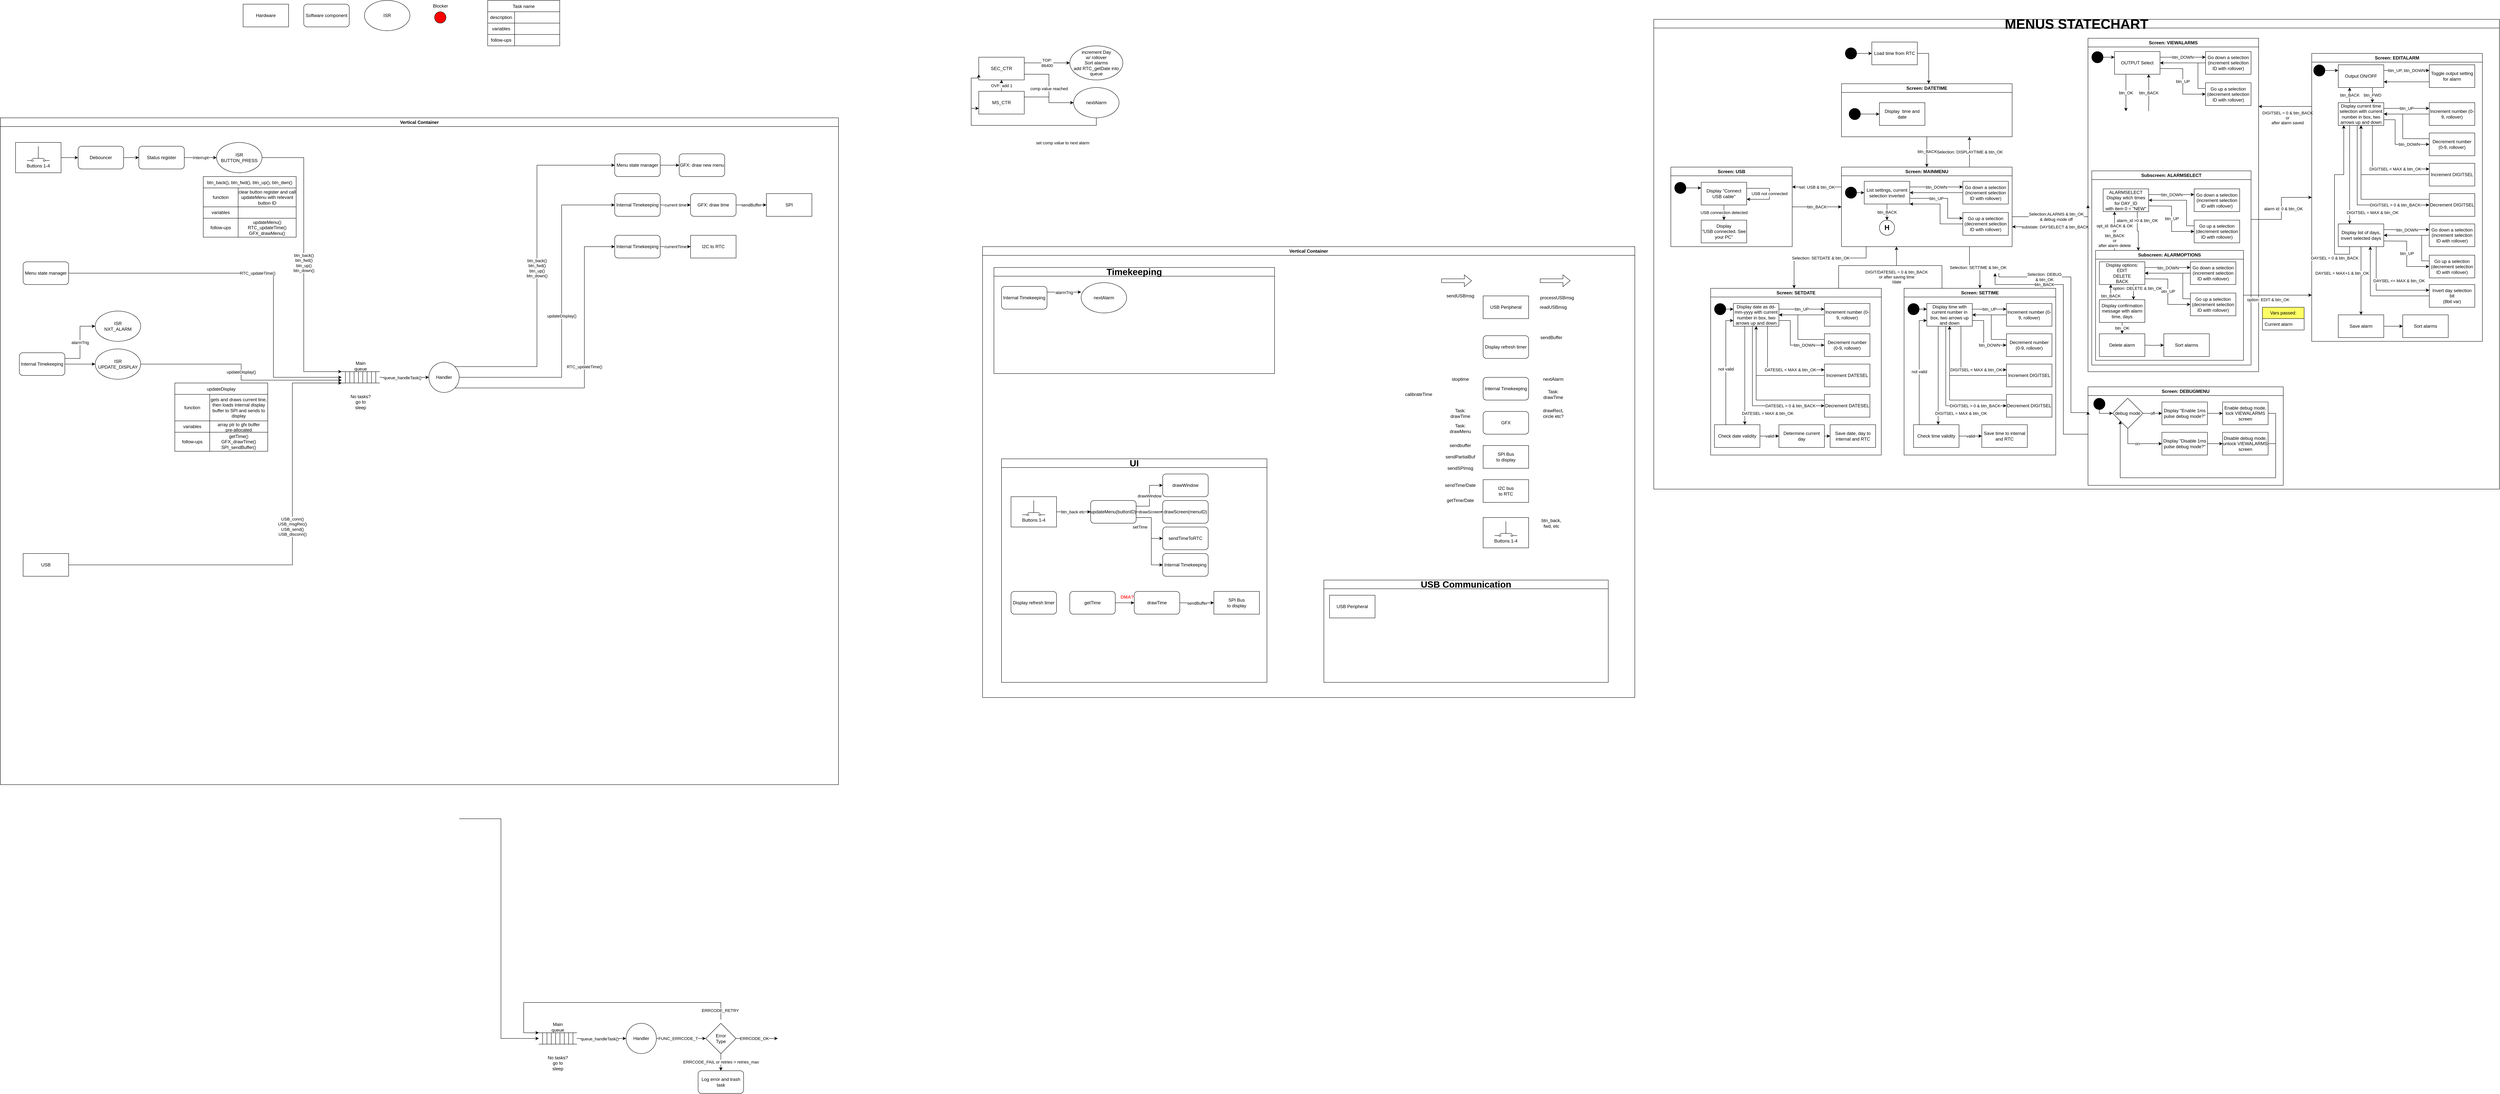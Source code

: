 <mxfile version="25.0.3">
  <diagram name="Page-1" id="yXjZseIFy3GrqtzRDyff">
    <mxGraphModel dx="2665" dy="357" grid="1" gridSize="10" guides="1" tooltips="1" connect="1" arrows="1" fold="1" page="1" pageScale="1" pageWidth="850" pageHeight="1100" math="0" shadow="0">
      <root>
        <mxCell id="0" />
        <mxCell id="1" parent="0" />
        <mxCell id="sg5_zOkP_4tyOm10X3Ru-2" value="ISR" style="ellipse;whiteSpace=wrap;html=1;" parent="1" vertex="1">
          <mxGeometry x="100" y="10" width="120" height="80" as="geometry" />
        </mxCell>
        <mxCell id="sg5_zOkP_4tyOm10X3Ru-31" value="" style="group" parent="1" vertex="1" connectable="0">
          <mxGeometry x="270" y="10" width="60" height="60" as="geometry" />
        </mxCell>
        <mxCell id="sg5_zOkP_4tyOm10X3Ru-21" value="Blocker" style="text;html=1;align=center;verticalAlign=middle;resizable=0;points=[];autosize=1;strokeColor=none;fillColor=none;" parent="sg5_zOkP_4tyOm10X3Ru-31" vertex="1">
          <mxGeometry width="60" height="30" as="geometry" />
        </mxCell>
        <mxCell id="sg5_zOkP_4tyOm10X3Ru-29" value="" style="group" parent="sg5_zOkP_4tyOm10X3Ru-31" vertex="1" connectable="0">
          <mxGeometry x="15" y="30" width="30.5" height="30" as="geometry" />
        </mxCell>
        <mxCell id="sg5_zOkP_4tyOm10X3Ru-26" value="" style="ellipse;whiteSpace=wrap;html=1;aspect=fixed;fillColor=#FF0000;" parent="sg5_zOkP_4tyOm10X3Ru-29" vertex="1">
          <mxGeometry width="30.0" height="30.0" as="geometry" />
        </mxCell>
        <mxCell id="sg5_zOkP_4tyOm10X3Ru-22" value="" style="shape=image;html=1;verticalAlign=top;verticalLabelPosition=bottom;labelBackgroundColor=#ffffff;imageAspect=0;aspect=fixed;image=https://cdn0.iconfinder.com/data/icons/phosphor-fill-vol-3/256/hourglass-low-fill-128.png" parent="sg5_zOkP_4tyOm10X3Ru-29" vertex="1">
          <mxGeometry x="2.543" y="2.501" width="26.084" height="26.084" as="geometry" />
        </mxCell>
        <mxCell id="sg5_zOkP_4tyOm10X3Ru-33" value="Hardware" style="rounded=0;whiteSpace=wrap;html=1;" parent="1" vertex="1">
          <mxGeometry x="-220" y="20" width="120" height="60" as="geometry" />
        </mxCell>
        <mxCell id="sg5_zOkP_4tyOm10X3Ru-86" value="Task name" style="shape=table;startSize=30;container=1;collapsible=0;childLayout=tableLayout;" parent="1" vertex="1">
          <mxGeometry x="425" y="10" width="190" height="120" as="geometry" />
        </mxCell>
        <mxCell id="sg5_zOkP_4tyOm10X3Ru-87" value="" style="shape=tableRow;horizontal=0;startSize=0;swimlaneHead=0;swimlaneBody=0;strokeColor=inherit;top=0;left=0;bottom=0;right=0;collapsible=0;dropTarget=0;fillColor=none;points=[[0,0.5],[1,0.5]];portConstraint=eastwest;" parent="sg5_zOkP_4tyOm10X3Ru-86" vertex="1">
          <mxGeometry y="30" width="190" height="30" as="geometry" />
        </mxCell>
        <mxCell id="sg5_zOkP_4tyOm10X3Ru-88" value="description" style="shape=partialRectangle;html=1;whiteSpace=wrap;connectable=0;strokeColor=inherit;overflow=hidden;fillColor=none;top=0;left=0;bottom=0;right=0;pointerEvents=1;" parent="sg5_zOkP_4tyOm10X3Ru-87" vertex="1">
          <mxGeometry width="71" height="30" as="geometry">
            <mxRectangle width="71" height="30" as="alternateBounds" />
          </mxGeometry>
        </mxCell>
        <mxCell id="sg5_zOkP_4tyOm10X3Ru-89" value="" style="shape=partialRectangle;html=1;whiteSpace=wrap;connectable=0;strokeColor=inherit;overflow=hidden;fillColor=none;top=0;left=0;bottom=0;right=0;pointerEvents=1;" parent="sg5_zOkP_4tyOm10X3Ru-87" vertex="1">
          <mxGeometry x="71" width="119" height="30" as="geometry">
            <mxRectangle width="119" height="30" as="alternateBounds" />
          </mxGeometry>
        </mxCell>
        <mxCell id="sg5_zOkP_4tyOm10X3Ru-90" value="" style="shape=tableRow;horizontal=0;startSize=0;swimlaneHead=0;swimlaneBody=0;strokeColor=inherit;top=0;left=0;bottom=0;right=0;collapsible=0;dropTarget=0;fillColor=none;points=[[0,0.5],[1,0.5]];portConstraint=eastwest;" parent="sg5_zOkP_4tyOm10X3Ru-86" vertex="1">
          <mxGeometry y="60" width="190" height="30" as="geometry" />
        </mxCell>
        <mxCell id="sg5_zOkP_4tyOm10X3Ru-91" value="variables" style="shape=partialRectangle;html=1;whiteSpace=wrap;connectable=0;strokeColor=inherit;overflow=hidden;fillColor=none;top=0;left=0;bottom=0;right=0;pointerEvents=1;" parent="sg5_zOkP_4tyOm10X3Ru-90" vertex="1">
          <mxGeometry width="71" height="30" as="geometry">
            <mxRectangle width="71" height="30" as="alternateBounds" />
          </mxGeometry>
        </mxCell>
        <mxCell id="sg5_zOkP_4tyOm10X3Ru-92" value="" style="shape=partialRectangle;html=1;whiteSpace=wrap;connectable=0;strokeColor=inherit;overflow=hidden;fillColor=none;top=0;left=0;bottom=0;right=0;pointerEvents=1;" parent="sg5_zOkP_4tyOm10X3Ru-90" vertex="1">
          <mxGeometry x="71" width="119" height="30" as="geometry">
            <mxRectangle width="119" height="30" as="alternateBounds" />
          </mxGeometry>
        </mxCell>
        <mxCell id="sg5_zOkP_4tyOm10X3Ru-93" value="" style="shape=tableRow;horizontal=0;startSize=0;swimlaneHead=0;swimlaneBody=0;strokeColor=inherit;top=0;left=0;bottom=0;right=0;collapsible=0;dropTarget=0;fillColor=none;points=[[0,0.5],[1,0.5]];portConstraint=eastwest;" parent="sg5_zOkP_4tyOm10X3Ru-86" vertex="1">
          <mxGeometry y="90" width="190" height="30" as="geometry" />
        </mxCell>
        <mxCell id="sg5_zOkP_4tyOm10X3Ru-94" value="follow-ups" style="shape=partialRectangle;html=1;whiteSpace=wrap;connectable=0;strokeColor=inherit;overflow=hidden;fillColor=none;top=0;left=0;bottom=0;right=0;pointerEvents=1;" parent="sg5_zOkP_4tyOm10X3Ru-93" vertex="1">
          <mxGeometry width="71" height="30" as="geometry">
            <mxRectangle width="71" height="30" as="alternateBounds" />
          </mxGeometry>
        </mxCell>
        <mxCell id="sg5_zOkP_4tyOm10X3Ru-95" value="" style="shape=partialRectangle;html=1;whiteSpace=wrap;connectable=0;strokeColor=inherit;overflow=hidden;fillColor=none;top=0;left=0;bottom=0;right=0;pointerEvents=1;" parent="sg5_zOkP_4tyOm10X3Ru-93" vertex="1">
          <mxGeometry x="71" width="119" height="30" as="geometry">
            <mxRectangle width="119" height="30" as="alternateBounds" />
          </mxGeometry>
        </mxCell>
        <mxCell id="sg5_zOkP_4tyOm10X3Ru-115" value="Software component" style="rounded=1;whiteSpace=wrap;html=1;" parent="1" vertex="1">
          <mxGeometry x="-60" y="20" width="120" height="60" as="geometry" />
        </mxCell>
        <mxCell id="9AfC7_YqRG1YfDEIpc8X-322" value="&lt;font style=&quot;font-size: 36px;&quot;&gt;&lt;b&gt;MENUS STATECHART&lt;/b&gt;&lt;/font&gt;" style="swimlane;whiteSpace=wrap;html=1;" parent="1" vertex="1">
          <mxGeometry x="3500" y="60" width="2230" height="1240" as="geometry">
            <mxRectangle x="2140" y="90" width="420" height="60" as="alternateBounds" />
          </mxGeometry>
        </mxCell>
        <mxCell id="9AfC7_YqRG1YfDEIpc8X-139" value="" style="edgeStyle=orthogonalEdgeStyle;rounded=0;orthogonalLoop=1;jettySize=auto;html=1;exitX=0.5;exitY=1;exitDx=0;exitDy=0;entryX=0.5;entryY=0;entryDx=0;entryDy=0;" parent="9AfC7_YqRG1YfDEIpc8X-322" source="9AfC7_YqRG1YfDEIpc8X-109" target="9AfC7_YqRG1YfDEIpc8X-115" edge="1">
          <mxGeometry relative="1" as="geometry" />
        </mxCell>
        <mxCell id="9AfC7_YqRG1YfDEIpc8X-140" value="btn_BACK" style="edgeLabel;html=1;align=center;verticalAlign=middle;resizable=0;points=[];" parent="9AfC7_YqRG1YfDEIpc8X-139" vertex="1" connectable="0">
          <mxGeometry x="-0.035" y="1" relative="1" as="geometry">
            <mxPoint as="offset" />
          </mxGeometry>
        </mxCell>
        <mxCell id="9AfC7_YqRG1YfDEIpc8X-109" value="Screen: DATETIME" style="swimlane;whiteSpace=wrap;html=1;" parent="9AfC7_YqRG1YfDEIpc8X-322" vertex="1">
          <mxGeometry x="495" y="170" width="450" height="140" as="geometry" />
        </mxCell>
        <mxCell id="9AfC7_YqRG1YfDEIpc8X-147" style="edgeStyle=orthogonalEdgeStyle;rounded=0;orthogonalLoop=1;jettySize=auto;html=1;entryX=0;entryY=0.5;entryDx=0;entryDy=0;" parent="9AfC7_YqRG1YfDEIpc8X-109" source="9AfC7_YqRG1YfDEIpc8X-110" target="9AfC7_YqRG1YfDEIpc8X-146" edge="1">
          <mxGeometry relative="1" as="geometry" />
        </mxCell>
        <mxCell id="9AfC7_YqRG1YfDEIpc8X-110" value="v" style="ellipse;whiteSpace=wrap;html=1;aspect=fixed;fillColor=#000000;" parent="9AfC7_YqRG1YfDEIpc8X-109" vertex="1">
          <mxGeometry x="20" y="65" width="30" height="30" as="geometry" />
        </mxCell>
        <mxCell id="9AfC7_YqRG1YfDEIpc8X-146" value="Display&amp;nbsp; time and date" style="rounded=0;whiteSpace=wrap;html=1;" parent="9AfC7_YqRG1YfDEIpc8X-109" vertex="1">
          <mxGeometry x="100" y="50" width="120" height="60" as="geometry" />
        </mxCell>
        <mxCell id="9AfC7_YqRG1YfDEIpc8X-137" style="edgeStyle=orthogonalEdgeStyle;rounded=0;orthogonalLoop=1;jettySize=auto;html=1;" parent="9AfC7_YqRG1YfDEIpc8X-322" source="9AfC7_YqRG1YfDEIpc8X-112" target="9AfC7_YqRG1YfDEIpc8X-113" edge="1">
          <mxGeometry relative="1" as="geometry" />
        </mxCell>
        <mxCell id="9AfC7_YqRG1YfDEIpc8X-112" value="" style="ellipse;whiteSpace=wrap;html=1;aspect=fixed;fillColor=#000000;" parent="9AfC7_YqRG1YfDEIpc8X-322" vertex="1">
          <mxGeometry x="505" y="75" width="30" height="30" as="geometry" />
        </mxCell>
        <mxCell id="9AfC7_YqRG1YfDEIpc8X-138" style="edgeStyle=orthogonalEdgeStyle;rounded=0;orthogonalLoop=1;jettySize=auto;html=1;" parent="9AfC7_YqRG1YfDEIpc8X-322" source="9AfC7_YqRG1YfDEIpc8X-113" target="9AfC7_YqRG1YfDEIpc8X-109" edge="1">
          <mxGeometry relative="1" as="geometry">
            <mxPoint x="825" y="-205" as="targetPoint" />
            <Array as="points">
              <mxPoint x="725" y="90" />
            </Array>
          </mxGeometry>
        </mxCell>
        <mxCell id="9AfC7_YqRG1YfDEIpc8X-113" value="Load time from RTC" style="rounded=0;whiteSpace=wrap;html=1;" parent="9AfC7_YqRG1YfDEIpc8X-322" vertex="1">
          <mxGeometry x="575" y="60" width="120" height="60" as="geometry" />
        </mxCell>
        <mxCell id="9AfC7_YqRG1YfDEIpc8X-141" value="Selection: SETTIME &amp;amp; btn_OK" style="edgeStyle=orthogonalEdgeStyle;rounded=0;orthogonalLoop=1;jettySize=auto;html=1;entryX=0.5;entryY=0;entryDx=0;entryDy=0;exitX=0.75;exitY=1;exitDx=0;exitDy=0;" parent="9AfC7_YqRG1YfDEIpc8X-322" source="9AfC7_YqRG1YfDEIpc8X-115" target="9AfC7_YqRG1YfDEIpc8X-125" edge="1">
          <mxGeometry x="0.126" relative="1" as="geometry">
            <mxPoint as="offset" />
          </mxGeometry>
        </mxCell>
        <mxCell id="9AfC7_YqRG1YfDEIpc8X-142" value="Selection: SETDATE &amp;amp; btn_OK" style="edgeStyle=orthogonalEdgeStyle;rounded=0;orthogonalLoop=1;jettySize=auto;html=1;" parent="9AfC7_YqRG1YfDEIpc8X-322" target="9AfC7_YqRG1YfDEIpc8X-127" edge="1">
          <mxGeometry relative="1" as="geometry">
            <mxPoint x="560" y="600" as="sourcePoint" />
            <Array as="points">
              <mxPoint x="560" y="630" />
              <mxPoint x="370" y="630" />
            </Array>
          </mxGeometry>
        </mxCell>
        <mxCell id="9AfC7_YqRG1YfDEIpc8X-143" value="Selection:ALARMS &amp;amp; btn_OK&lt;br&gt;&amp;amp; debug mode off" style="edgeStyle=orthogonalEdgeStyle;rounded=0;orthogonalLoop=1;jettySize=auto;html=1;entryX=0;entryY=0.5;entryDx=0;entryDy=0;" parent="9AfC7_YqRG1YfDEIpc8X-322" source="9AfC7_YqRG1YfDEIpc8X-115" target="9AfC7_YqRG1YfDEIpc8X-117" edge="1">
          <mxGeometry relative="1" as="geometry">
            <mxPoint x="1185" y="495" as="targetPoint" />
            <Array as="points">
              <mxPoint x="995" y="521" />
              <mxPoint x="995" y="521" />
            </Array>
          </mxGeometry>
        </mxCell>
        <mxCell id="9AfC7_YqRG1YfDEIpc8X-286" value="sel: USB &amp;amp; btn_OK" style="edgeStyle=orthogonalEdgeStyle;rounded=0;orthogonalLoop=1;jettySize=auto;html=1;exitX=0;exitY=0.25;exitDx=0;exitDy=0;entryX=1;entryY=0.25;entryDx=0;entryDy=0;" parent="9AfC7_YqRG1YfDEIpc8X-322" source="9AfC7_YqRG1YfDEIpc8X-115" target="9AfC7_YqRG1YfDEIpc8X-279" edge="1">
          <mxGeometry relative="1" as="geometry" />
        </mxCell>
        <mxCell id="9AfC7_YqRG1YfDEIpc8X-115" value="Screen: MAINMENU" style="swimlane;whiteSpace=wrap;html=1;" parent="9AfC7_YqRG1YfDEIpc8X-322" vertex="1">
          <mxGeometry x="495" y="390" width="450" height="210" as="geometry" />
        </mxCell>
        <mxCell id="9AfC7_YqRG1YfDEIpc8X-162" style="edgeStyle=orthogonalEdgeStyle;rounded=0;orthogonalLoop=1;jettySize=auto;html=1;" parent="9AfC7_YqRG1YfDEIpc8X-115" source="9AfC7_YqRG1YfDEIpc8X-116" target="9AfC7_YqRG1YfDEIpc8X-152" edge="1">
          <mxGeometry relative="1" as="geometry" />
        </mxCell>
        <mxCell id="9AfC7_YqRG1YfDEIpc8X-116" value="v" style="ellipse;whiteSpace=wrap;html=1;aspect=fixed;fillColor=#000000;" parent="9AfC7_YqRG1YfDEIpc8X-115" vertex="1">
          <mxGeometry x="10" y="52.5" width="30" height="30" as="geometry" />
        </mxCell>
        <mxCell id="9AfC7_YqRG1YfDEIpc8X-158" value="btn_DOWN" style="edgeStyle=orthogonalEdgeStyle;rounded=0;orthogonalLoop=1;jettySize=auto;html=1;exitX=1;exitY=0.25;exitDx=0;exitDy=0;entryX=0;entryY=0.25;entryDx=0;entryDy=0;" parent="9AfC7_YqRG1YfDEIpc8X-115" source="9AfC7_YqRG1YfDEIpc8X-152" target="9AfC7_YqRG1YfDEIpc8X-154" edge="1">
          <mxGeometry x="0.003" relative="1" as="geometry">
            <mxPoint as="offset" />
          </mxGeometry>
        </mxCell>
        <mxCell id="9AfC7_YqRG1YfDEIpc8X-159" value="btn_UP" style="edgeStyle=orthogonalEdgeStyle;rounded=0;orthogonalLoop=1;jettySize=auto;html=1;entryX=0;entryY=0.25;entryDx=0;entryDy=0;exitX=1;exitY=0.75;exitDx=0;exitDy=0;" parent="9AfC7_YqRG1YfDEIpc8X-115" source="9AfC7_YqRG1YfDEIpc8X-152" target="9AfC7_YqRG1YfDEIpc8X-153" edge="1">
          <mxGeometry x="-0.273" relative="1" as="geometry">
            <Array as="points">
              <mxPoint x="280" y="82" />
              <mxPoint x="280" y="135" />
            </Array>
            <mxPoint as="offset" />
          </mxGeometry>
        </mxCell>
        <mxCell id="9AfC7_YqRG1YfDEIpc8X-163" value="btn_BACK" style="edgeStyle=orthogonalEdgeStyle;rounded=0;orthogonalLoop=1;jettySize=auto;html=1;" parent="9AfC7_YqRG1YfDEIpc8X-115" source="9AfC7_YqRG1YfDEIpc8X-152" edge="1">
          <mxGeometry relative="1" as="geometry">
            <mxPoint x="120" y="140" as="targetPoint" />
          </mxGeometry>
        </mxCell>
        <mxCell id="9AfC7_YqRG1YfDEIpc8X-152" value="List settings, current selection inverted" style="rounded=0;whiteSpace=wrap;html=1;" parent="9AfC7_YqRG1YfDEIpc8X-115" vertex="1">
          <mxGeometry x="60" y="37.5" width="120" height="60" as="geometry" />
        </mxCell>
        <mxCell id="9AfC7_YqRG1YfDEIpc8X-161" value="" style="edgeStyle=orthogonalEdgeStyle;rounded=0;orthogonalLoop=1;jettySize=auto;html=1;entryX=1;entryY=1;entryDx=0;entryDy=0;" parent="9AfC7_YqRG1YfDEIpc8X-115" source="9AfC7_YqRG1YfDEIpc8X-153" target="9AfC7_YqRG1YfDEIpc8X-152" edge="1">
          <mxGeometry relative="1" as="geometry">
            <Array as="points">
              <mxPoint x="260" y="150" />
              <mxPoint x="260" y="98" />
            </Array>
          </mxGeometry>
        </mxCell>
        <mxCell id="9AfC7_YqRG1YfDEIpc8X-153" value="Go up a selection&lt;br&gt;(decrement selection ID with rollover)" style="rounded=0;whiteSpace=wrap;html=1;" parent="9AfC7_YqRG1YfDEIpc8X-115" vertex="1">
          <mxGeometry x="320" y="120" width="120" height="60" as="geometry" />
        </mxCell>
        <mxCell id="9AfC7_YqRG1YfDEIpc8X-160" style="edgeStyle=orthogonalEdgeStyle;rounded=0;orthogonalLoop=1;jettySize=auto;html=1;entryX=1;entryY=0.5;entryDx=0;entryDy=0;" parent="9AfC7_YqRG1YfDEIpc8X-115" source="9AfC7_YqRG1YfDEIpc8X-154" target="9AfC7_YqRG1YfDEIpc8X-152" edge="1">
          <mxGeometry relative="1" as="geometry" />
        </mxCell>
        <mxCell id="9AfC7_YqRG1YfDEIpc8X-154" value="Go down a selection&lt;br&gt;(increment selection ID with rollover)" style="rounded=0;whiteSpace=wrap;html=1;" parent="9AfC7_YqRG1YfDEIpc8X-115" vertex="1">
          <mxGeometry x="320" y="37.5" width="120" height="60" as="geometry" />
        </mxCell>
        <mxCell id="9AfC7_YqRG1YfDEIpc8X-156" value="&lt;font style=&quot;font-size: 18px;&quot;&gt;&lt;b&gt;H&lt;/b&gt;&lt;/font&gt;" style="ellipse;whiteSpace=wrap;html=1;aspect=fixed;" parent="9AfC7_YqRG1YfDEIpc8X-115" vertex="1">
          <mxGeometry x="100" y="140" width="40" height="40" as="geometry" />
        </mxCell>
        <mxCell id="9AfC7_YqRG1YfDEIpc8X-144" value="substate: DAYSELECT &amp;amp; btn_BACK" style="edgeStyle=orthogonalEdgeStyle;rounded=0;orthogonalLoop=1;jettySize=auto;html=1;exitX=0;exitY=0.75;exitDx=0;exitDy=0;entryX=1;entryY=0.75;entryDx=0;entryDy=0;" parent="9AfC7_YqRG1YfDEIpc8X-322" source="9AfC7_YqRG1YfDEIpc8X-117" target="9AfC7_YqRG1YfDEIpc8X-115" edge="1">
          <mxGeometry x="0.377" relative="1" as="geometry">
            <Array as="points">
              <mxPoint x="1145" y="548" />
            </Array>
            <mxPoint as="offset" />
          </mxGeometry>
        </mxCell>
        <mxCell id="9AfC7_YqRG1YfDEIpc8X-117" value="Screen: VIEWALARMS" style="swimlane;whiteSpace=wrap;html=1;" parent="9AfC7_YqRG1YfDEIpc8X-322" vertex="1">
          <mxGeometry x="1145" y="50" width="450" height="880" as="geometry" />
        </mxCell>
        <mxCell id="CvIUdlSFiQXur065oh88-12" style="edgeStyle=orthogonalEdgeStyle;rounded=0;orthogonalLoop=1;jettySize=auto;html=1;entryX=0;entryY=0.25;entryDx=0;entryDy=0;" edge="1" parent="9AfC7_YqRG1YfDEIpc8X-117" source="9AfC7_YqRG1YfDEIpc8X-118" target="CvIUdlSFiQXur065oh88-5">
          <mxGeometry relative="1" as="geometry" />
        </mxCell>
        <mxCell id="9AfC7_YqRG1YfDEIpc8X-118" value="v" style="ellipse;whiteSpace=wrap;html=1;aspect=fixed;fillColor=#000000;" parent="9AfC7_YqRG1YfDEIpc8X-117" vertex="1">
          <mxGeometry x="10" y="35" width="30" height="30" as="geometry" />
        </mxCell>
        <mxCell id="9AfC7_YqRG1YfDEIpc8X-171" value="Subscreen: ALARMSELECT" style="swimlane;whiteSpace=wrap;html=1;" parent="9AfC7_YqRG1YfDEIpc8X-117" vertex="1">
          <mxGeometry x="10" y="350" width="420" height="512.5" as="geometry" />
        </mxCell>
        <mxCell id="9AfC7_YqRG1YfDEIpc8X-170" value="ALARMSELECT&lt;br&gt;&lt;div&gt;Display witch times for DAY_ID&lt;/div&gt;&lt;div&gt;with item 0 = &quot;NEW&quot;&lt;br&gt;&lt;/div&gt;" style="rounded=0;whiteSpace=wrap;html=1;" parent="9AfC7_YqRG1YfDEIpc8X-171" vertex="1">
          <mxGeometry x="30" y="47.5" width="120" height="60" as="geometry" />
        </mxCell>
        <mxCell id="9AfC7_YqRG1YfDEIpc8X-180" value="Go up a selection&lt;br&gt;(decrement selection ID with rollover)" style="rounded=0;whiteSpace=wrap;html=1;" parent="9AfC7_YqRG1YfDEIpc8X-171" vertex="1">
          <mxGeometry x="270" y="130" width="120" height="60" as="geometry" />
        </mxCell>
        <mxCell id="9AfC7_YqRG1YfDEIpc8X-181" value="Go down a selection&lt;br&gt;(increment selection ID with rollover)" style="rounded=0;whiteSpace=wrap;html=1;" parent="9AfC7_YqRG1YfDEIpc8X-171" vertex="1">
          <mxGeometry x="270" y="47.5" width="120" height="60" as="geometry" />
        </mxCell>
        <mxCell id="9AfC7_YqRG1YfDEIpc8X-182" style="edgeStyle=orthogonalEdgeStyle;rounded=0;orthogonalLoop=1;jettySize=auto;html=1;exitX=0;exitY=0.25;exitDx=0;exitDy=0;entryX=1;entryY=0.5;entryDx=0;entryDy=0;" parent="9AfC7_YqRG1YfDEIpc8X-171" source="9AfC7_YqRG1YfDEIpc8X-180" edge="1">
          <mxGeometry relative="1" as="geometry">
            <mxPoint x="150" y="77.5" as="targetPoint" />
            <Array as="points">
              <mxPoint x="250" y="145.5" />
              <mxPoint x="250" y="77.5" />
            </Array>
          </mxGeometry>
        </mxCell>
        <mxCell id="9AfC7_YqRG1YfDEIpc8X-183" value="btn_DOWN" style="edgeStyle=orthogonalEdgeStyle;rounded=0;orthogonalLoop=1;jettySize=auto;html=1;exitX=1;exitY=0.25;exitDx=0;exitDy=0;entryX=0;entryY=0.25;entryDx=0;entryDy=0;" parent="9AfC7_YqRG1YfDEIpc8X-171" target="9AfC7_YqRG1YfDEIpc8X-181" edge="1">
          <mxGeometry relative="1" as="geometry">
            <mxPoint x="150" y="62.5" as="sourcePoint" />
          </mxGeometry>
        </mxCell>
        <mxCell id="9AfC7_YqRG1YfDEIpc8X-184" value="btn_UP" style="edgeStyle=orthogonalEdgeStyle;rounded=0;orthogonalLoop=1;jettySize=auto;html=1;exitX=1;exitY=0.75;exitDx=0;exitDy=0;entryX=0;entryY=0.5;entryDx=0;entryDy=0;" parent="9AfC7_YqRG1YfDEIpc8X-171" target="9AfC7_YqRG1YfDEIpc8X-180" edge="1">
          <mxGeometry relative="1" as="geometry">
            <mxPoint x="150" y="92.5" as="sourcePoint" />
          </mxGeometry>
        </mxCell>
        <mxCell id="9AfC7_YqRG1YfDEIpc8X-212" value="opt_id: BACK &amp;amp; OK&lt;br&gt;or&lt;br&gt;btn_BACK&lt;br&gt;or&lt;br&gt;after alarm delete" style="edgeStyle=orthogonalEdgeStyle;rounded=0;orthogonalLoop=1;jettySize=auto;html=1;exitX=0.25;exitY=0;exitDx=0;exitDy=0;entryX=0.25;entryY=1;entryDx=0;entryDy=0;" parent="9AfC7_YqRG1YfDEIpc8X-171" source="9AfC7_YqRG1YfDEIpc8X-188" target="9AfC7_YqRG1YfDEIpc8X-170" edge="1">
          <mxGeometry x="0.153" relative="1" as="geometry">
            <Array as="points">
              <mxPoint x="60" y="210" />
            </Array>
            <mxPoint as="offset" />
          </mxGeometry>
        </mxCell>
        <mxCell id="9AfC7_YqRG1YfDEIpc8X-188" value="Subscreen: ALARMOPTIONS" style="swimlane;whiteSpace=wrap;html=1;" parent="9AfC7_YqRG1YfDEIpc8X-171" vertex="1">
          <mxGeometry x="10" y="210" width="390" height="290" as="geometry" />
        </mxCell>
        <mxCell id="9AfC7_YqRG1YfDEIpc8X-208" style="edgeStyle=orthogonalEdgeStyle;rounded=0;orthogonalLoop=1;jettySize=auto;html=1;" parent="9AfC7_YqRG1YfDEIpc8X-188" source="9AfC7_YqRG1YfDEIpc8X-189" edge="1">
          <mxGeometry relative="1" as="geometry">
            <mxPoint x="130" y="60" as="targetPoint" />
          </mxGeometry>
        </mxCell>
        <mxCell id="9AfC7_YqRG1YfDEIpc8X-189" value="Go down a selection&lt;br&gt;(increment selection ID with rollover)" style="rounded=0;whiteSpace=wrap;html=1;" parent="9AfC7_YqRG1YfDEIpc8X-188" vertex="1">
          <mxGeometry x="250" y="30" width="120" height="60" as="geometry" />
        </mxCell>
        <mxCell id="9AfC7_YqRG1YfDEIpc8X-190" value="Go up a selection&lt;br&gt;(decrement selection ID with rollover)" style="rounded=0;whiteSpace=wrap;html=1;" parent="9AfC7_YqRG1YfDEIpc8X-188" vertex="1">
          <mxGeometry x="250" y="112.5" width="120" height="60" as="geometry" />
        </mxCell>
        <mxCell id="9AfC7_YqRG1YfDEIpc8X-191" value="btn_UP" style="edgeStyle=orthogonalEdgeStyle;rounded=0;orthogonalLoop=1;jettySize=auto;html=1;exitX=1;exitY=0.75;exitDx=0;exitDy=0;entryX=0;entryY=0.5;entryDx=0;entryDy=0;" parent="9AfC7_YqRG1YfDEIpc8X-188" target="9AfC7_YqRG1YfDEIpc8X-190" edge="1">
          <mxGeometry relative="1" as="geometry">
            <mxPoint x="130" y="75" as="sourcePoint" />
          </mxGeometry>
        </mxCell>
        <mxCell id="9AfC7_YqRG1YfDEIpc8X-192" style="edgeStyle=orthogonalEdgeStyle;rounded=0;orthogonalLoop=1;jettySize=auto;html=1;exitX=0;exitY=0.25;exitDx=0;exitDy=0;entryX=1;entryY=0.5;entryDx=0;entryDy=0;" parent="9AfC7_YqRG1YfDEIpc8X-188" source="9AfC7_YqRG1YfDEIpc8X-190" edge="1">
          <mxGeometry relative="1" as="geometry">
            <mxPoint x="130" y="60" as="targetPoint" />
            <Array as="points">
              <mxPoint x="230" y="128" />
              <mxPoint x="230" y="60" />
            </Array>
          </mxGeometry>
        </mxCell>
        <mxCell id="9AfC7_YqRG1YfDEIpc8X-193" value="btn_DOWN" style="edgeStyle=orthogonalEdgeStyle;rounded=0;orthogonalLoop=1;jettySize=auto;html=1;exitX=1;exitY=0.25;exitDx=0;exitDy=0;entryX=0;entryY=0.25;entryDx=0;entryDy=0;" parent="9AfC7_YqRG1YfDEIpc8X-188" target="9AfC7_YqRG1YfDEIpc8X-189" edge="1">
          <mxGeometry relative="1" as="geometry">
            <mxPoint x="130" y="45" as="sourcePoint" />
          </mxGeometry>
        </mxCell>
        <mxCell id="9AfC7_YqRG1YfDEIpc8X-266" value="option: DELETE &amp;amp; btn_OK" style="edgeStyle=orthogonalEdgeStyle;rounded=0;orthogonalLoop=1;jettySize=auto;html=1;exitX=0.75;exitY=1;exitDx=0;exitDy=0;entryX=0.75;entryY=0;entryDx=0;entryDy=0;" parent="9AfC7_YqRG1YfDEIpc8X-188" source="9AfC7_YqRG1YfDEIpc8X-209" target="9AfC7_YqRG1YfDEIpc8X-262" edge="1">
          <mxGeometry x="-0.5" y="10" relative="1" as="geometry">
            <mxPoint as="offset" />
          </mxGeometry>
        </mxCell>
        <mxCell id="9AfC7_YqRG1YfDEIpc8X-209" value="Display options:&lt;br&gt;&lt;div&gt;EDIT&lt;/div&gt;&lt;div&gt;DELETE&lt;/div&gt;&lt;div&gt;BACK&lt;br&gt;&lt;/div&gt;" style="rounded=0;whiteSpace=wrap;html=1;" parent="9AfC7_YqRG1YfDEIpc8X-188" vertex="1">
          <mxGeometry x="10" y="30" width="120" height="60" as="geometry" />
        </mxCell>
        <mxCell id="9AfC7_YqRG1YfDEIpc8X-261" value="btn_OK" style="edgeStyle=orthogonalEdgeStyle;rounded=0;orthogonalLoop=1;jettySize=auto;html=1;entryX=0.5;entryY=0;entryDx=0;entryDy=0;" parent="9AfC7_YqRG1YfDEIpc8X-188" source="9AfC7_YqRG1YfDEIpc8X-262" target="9AfC7_YqRG1YfDEIpc8X-263" edge="1">
          <mxGeometry relative="1" as="geometry" />
        </mxCell>
        <mxCell id="9AfC7_YqRG1YfDEIpc8X-267" value="btn_BACK" style="edgeStyle=orthogonalEdgeStyle;rounded=0;orthogonalLoop=1;jettySize=auto;html=1;exitX=0.25;exitY=0;exitDx=0;exitDy=0;entryX=0.25;entryY=1;entryDx=0;entryDy=0;" parent="9AfC7_YqRG1YfDEIpc8X-188" source="9AfC7_YqRG1YfDEIpc8X-262" target="9AfC7_YqRG1YfDEIpc8X-209" edge="1">
          <mxGeometry x="-0.5" relative="1" as="geometry">
            <mxPoint as="offset" />
          </mxGeometry>
        </mxCell>
        <mxCell id="9AfC7_YqRG1YfDEIpc8X-262" value="Display confirmation message with alarm time, days" style="rounded=0;whiteSpace=wrap;html=1;" parent="9AfC7_YqRG1YfDEIpc8X-188" vertex="1">
          <mxGeometry x="10" y="130" width="120" height="60" as="geometry" />
        </mxCell>
        <mxCell id="9AfC7_YqRG1YfDEIpc8X-263" value="Delete alarm" style="rounded=0;whiteSpace=wrap;html=1;" parent="9AfC7_YqRG1YfDEIpc8X-188" vertex="1">
          <mxGeometry x="10" y="220" width="120" height="60" as="geometry" />
        </mxCell>
        <mxCell id="9AfC7_YqRG1YfDEIpc8X-341" value="" style="edgeStyle=orthogonalEdgeStyle;rounded=0;orthogonalLoop=1;jettySize=auto;html=1;" parent="9AfC7_YqRG1YfDEIpc8X-188" target="9AfC7_YqRG1YfDEIpc8X-342" edge="1">
          <mxGeometry relative="1" as="geometry">
            <mxPoint x="130" y="250" as="sourcePoint" />
          </mxGeometry>
        </mxCell>
        <mxCell id="9AfC7_YqRG1YfDEIpc8X-342" value="Sort alarms" style="rounded=0;whiteSpace=wrap;html=1;" parent="9AfC7_YqRG1YfDEIpc8X-188" vertex="1">
          <mxGeometry x="180" y="220" width="120" height="60" as="geometry" />
        </mxCell>
        <mxCell id="9AfC7_YqRG1YfDEIpc8X-211" value="alarm_id &amp;gt;0 &amp;amp; btn_OK" style="edgeStyle=orthogonalEdgeStyle;rounded=0;orthogonalLoop=1;jettySize=auto;html=1;exitX=0.75;exitY=1;exitDx=0;exitDy=0;entryX=0.289;entryY=0.002;entryDx=0;entryDy=0;entryPerimeter=0;" parent="9AfC7_YqRG1YfDEIpc8X-171" source="9AfC7_YqRG1YfDEIpc8X-170" target="9AfC7_YqRG1YfDEIpc8X-188" edge="1">
          <mxGeometry x="-0.564" relative="1" as="geometry">
            <mxPoint as="offset" />
          </mxGeometry>
        </mxCell>
        <mxCell id="CvIUdlSFiQXur065oh88-3" value="btn_DOWN" style="edgeStyle=orthogonalEdgeStyle;rounded=0;orthogonalLoop=1;jettySize=auto;html=1;exitX=1;exitY=0.25;exitDx=0;exitDy=0;entryX=0;entryY=0.25;entryDx=0;entryDy=0;" edge="1" parent="9AfC7_YqRG1YfDEIpc8X-117" source="CvIUdlSFiQXur065oh88-5" target="CvIUdlSFiQXur065oh88-8">
          <mxGeometry relative="1" as="geometry" />
        </mxCell>
        <mxCell id="CvIUdlSFiQXur065oh88-4" value="btn_UP" style="edgeStyle=orthogonalEdgeStyle;rounded=0;orthogonalLoop=1;jettySize=auto;html=1;exitX=1;exitY=0.75;exitDx=0;exitDy=0;entryX=0;entryY=0.5;entryDx=0;entryDy=0;" edge="1" parent="9AfC7_YqRG1YfDEIpc8X-117" source="CvIUdlSFiQXur065oh88-5" target="CvIUdlSFiQXur065oh88-10">
          <mxGeometry relative="1" as="geometry" />
        </mxCell>
        <mxCell id="CvIUdlSFiQXur065oh88-5" value="OUTPUT Select" style="rounded=0;whiteSpace=wrap;html=1;" vertex="1" parent="9AfC7_YqRG1YfDEIpc8X-117">
          <mxGeometry x="70" y="35" width="120" height="60" as="geometry" />
        </mxCell>
        <mxCell id="CvIUdlSFiQXur065oh88-6" value="btn_BACK" style="edgeStyle=orthogonalEdgeStyle;rounded=0;orthogonalLoop=1;jettySize=auto;html=1;entryX=0.75;entryY=1;entryDx=0;entryDy=0;" edge="1" parent="9AfC7_YqRG1YfDEIpc8X-117" target="CvIUdlSFiQXur065oh88-5">
          <mxGeometry relative="1" as="geometry">
            <Array as="points" />
            <mxPoint x="160" y="192.5" as="sourcePoint" />
          </mxGeometry>
        </mxCell>
        <mxCell id="CvIUdlSFiQXur065oh88-7" style="edgeStyle=orthogonalEdgeStyle;rounded=0;orthogonalLoop=1;jettySize=auto;html=1;" edge="1" parent="9AfC7_YqRG1YfDEIpc8X-117" source="CvIUdlSFiQXur065oh88-8">
          <mxGeometry relative="1" as="geometry">
            <mxPoint x="190" y="65" as="targetPoint" />
          </mxGeometry>
        </mxCell>
        <mxCell id="CvIUdlSFiQXur065oh88-8" value="Go down a selection&lt;br&gt;(increment selection ID with rollover)" style="rounded=0;whiteSpace=wrap;html=1;" vertex="1" parent="9AfC7_YqRG1YfDEIpc8X-117">
          <mxGeometry x="310" y="35" width="120" height="60" as="geometry" />
        </mxCell>
        <mxCell id="CvIUdlSFiQXur065oh88-9" style="edgeStyle=orthogonalEdgeStyle;rounded=0;orthogonalLoop=1;jettySize=auto;html=1;exitX=0;exitY=0.25;exitDx=0;exitDy=0;entryX=1;entryY=0.5;entryDx=0;entryDy=0;" edge="1" parent="9AfC7_YqRG1YfDEIpc8X-117" source="CvIUdlSFiQXur065oh88-10" target="CvIUdlSFiQXur065oh88-5">
          <mxGeometry relative="1" as="geometry">
            <Array as="points">
              <mxPoint x="290" y="133" />
              <mxPoint x="290" y="65" />
            </Array>
          </mxGeometry>
        </mxCell>
        <mxCell id="CvIUdlSFiQXur065oh88-10" value="Go up a selection&lt;br&gt;(decrement selection ID with rollover)" style="rounded=0;whiteSpace=wrap;html=1;" vertex="1" parent="9AfC7_YqRG1YfDEIpc8X-117">
          <mxGeometry x="310" y="117.5" width="120" height="60" as="geometry" />
        </mxCell>
        <mxCell id="CvIUdlSFiQXur065oh88-11" value="btn_OK" style="edgeStyle=orthogonalEdgeStyle;rounded=0;orthogonalLoop=1;jettySize=auto;html=1;exitX=0.25;exitY=1;exitDx=0;exitDy=0;" edge="1" parent="9AfC7_YqRG1YfDEIpc8X-117" source="CvIUdlSFiQXur065oh88-5">
          <mxGeometry relative="1" as="geometry">
            <mxPoint x="100" y="192.5" as="targetPoint" />
          </mxGeometry>
        </mxCell>
        <mxCell id="9AfC7_YqRG1YfDEIpc8X-187" value="&lt;div&gt;DIGITSEL = 0 &amp;amp; btn_BACK&lt;br&gt;or&lt;br&gt;after alarm saved&lt;br&gt;&lt;/div&gt;" style="edgeStyle=orthogonalEdgeStyle;rounded=0;orthogonalLoop=1;jettySize=auto;html=1;" parent="9AfC7_YqRG1YfDEIpc8X-322" edge="1">
          <mxGeometry x="-0.077" y="30" relative="1" as="geometry">
            <mxPoint x="1735" y="230" as="sourcePoint" />
            <mxPoint x="1595" y="230" as="targetPoint" />
            <Array as="points" />
            <mxPoint as="offset" />
          </mxGeometry>
        </mxCell>
        <mxCell id="9AfC7_YqRG1YfDEIpc8X-119" value="Screen: EDITALARM" style="swimlane;whiteSpace=wrap;html=1;" parent="9AfC7_YqRG1YfDEIpc8X-322" vertex="1">
          <mxGeometry x="1735" y="90" width="450" height="760" as="geometry" />
        </mxCell>
        <mxCell id="9AfC7_YqRG1YfDEIpc8X-228" style="edgeStyle=orthogonalEdgeStyle;rounded=0;orthogonalLoop=1;jettySize=auto;html=1;entryX=0;entryY=0.25;entryDx=0;entryDy=0;" parent="9AfC7_YqRG1YfDEIpc8X-119" source="9AfC7_YqRG1YfDEIpc8X-120" target="CvIUdlSFiQXur065oh88-24" edge="1">
          <mxGeometry relative="1" as="geometry">
            <mxPoint x="65" y="50" as="targetPoint" />
          </mxGeometry>
        </mxCell>
        <mxCell id="9AfC7_YqRG1YfDEIpc8X-120" value="v" style="ellipse;whiteSpace=wrap;html=1;aspect=fixed;fillColor=#000000;" parent="9AfC7_YqRG1YfDEIpc8X-119" vertex="1">
          <mxGeometry x="5" y="30" width="30" height="30" as="geometry" />
        </mxCell>
        <mxCell id="9AfC7_YqRG1YfDEIpc8X-224" value="btn_UP" style="edgeStyle=orthogonalEdgeStyle;rounded=0;orthogonalLoop=1;jettySize=auto;html=1;exitX=1;exitY=0.25;exitDx=0;exitDy=0;entryX=0;entryY=0.25;entryDx=0;entryDy=0;" parent="9AfC7_YqRG1YfDEIpc8X-119" source="9AfC7_YqRG1YfDEIpc8X-221" target="9AfC7_YqRG1YfDEIpc8X-222" edge="1">
          <mxGeometry relative="1" as="geometry" />
        </mxCell>
        <mxCell id="9AfC7_YqRG1YfDEIpc8X-225" value="btn_DOWN" style="edgeStyle=orthogonalEdgeStyle;rounded=0;orthogonalLoop=1;jettySize=auto;html=1;exitX=1;exitY=0.75;exitDx=0;exitDy=0;entryX=0;entryY=0.5;entryDx=0;entryDy=0;" parent="9AfC7_YqRG1YfDEIpc8X-119" source="9AfC7_YqRG1YfDEIpc8X-221" target="9AfC7_YqRG1YfDEIpc8X-223" edge="1">
          <mxGeometry x="0.482" y="-5" relative="1" as="geometry">
            <Array as="points">
              <mxPoint x="220" y="175" />
              <mxPoint x="220" y="240" />
            </Array>
            <mxPoint x="-5" y="-5" as="offset" />
          </mxGeometry>
        </mxCell>
        <mxCell id="9AfC7_YqRG1YfDEIpc8X-231" value="DIGITSEL &amp;lt; MAX &amp;amp; btn_OK" style="edgeStyle=orthogonalEdgeStyle;rounded=0;orthogonalLoop=1;jettySize=auto;html=1;exitX=0.75;exitY=1;exitDx=0;exitDy=0;entryX=0;entryY=0.25;entryDx=0;entryDy=0;" parent="9AfC7_YqRG1YfDEIpc8X-119" source="9AfC7_YqRG1YfDEIpc8X-221" target="9AfC7_YqRG1YfDEIpc8X-229" edge="1">
          <mxGeometry x="0.321" relative="1" as="geometry">
            <mxPoint as="offset" />
          </mxGeometry>
        </mxCell>
        <mxCell id="9AfC7_YqRG1YfDEIpc8X-232" value="DIGITSEL &amp;gt; 0 &amp;amp; btn_BACK" style="edgeStyle=orthogonalEdgeStyle;rounded=0;orthogonalLoop=1;jettySize=auto;html=1;entryX=0;entryY=0.5;entryDx=0;entryDy=0;" parent="9AfC7_YqRG1YfDEIpc8X-119" source="9AfC7_YqRG1YfDEIpc8X-221" target="9AfC7_YqRG1YfDEIpc8X-230" edge="1">
          <mxGeometry x="0.55" relative="1" as="geometry">
            <Array as="points">
              <mxPoint x="120" y="400" />
            </Array>
            <mxPoint as="offset" />
          </mxGeometry>
        </mxCell>
        <mxCell id="9AfC7_YqRG1YfDEIpc8X-238" value="DIGITSEL = MAX &amp;amp; btn_OK" style="edgeStyle=orthogonalEdgeStyle;rounded=0;orthogonalLoop=1;jettySize=auto;html=1;exitX=0.25;exitY=1;exitDx=0;exitDy=0;entryX=0.25;entryY=0;entryDx=0;entryDy=0;" parent="9AfC7_YqRG1YfDEIpc8X-119" source="9AfC7_YqRG1YfDEIpc8X-221" target="9AfC7_YqRG1YfDEIpc8X-237" edge="1">
          <mxGeometry x="0.769" y="60" relative="1" as="geometry">
            <mxPoint as="offset" />
          </mxGeometry>
        </mxCell>
        <mxCell id="CvIUdlSFiQXur065oh88-26" value="btn_BACK" style="edgeStyle=orthogonalEdgeStyle;rounded=0;orthogonalLoop=1;jettySize=auto;html=1;exitX=0.25;exitY=0;exitDx=0;exitDy=0;entryX=0.25;entryY=1;entryDx=0;entryDy=0;" edge="1" parent="9AfC7_YqRG1YfDEIpc8X-119" source="9AfC7_YqRG1YfDEIpc8X-221" target="CvIUdlSFiQXur065oh88-24">
          <mxGeometry relative="1" as="geometry" />
        </mxCell>
        <mxCell id="9AfC7_YqRG1YfDEIpc8X-221" value="Display current time selection with current number in box, two arrows up and down" style="rounded=0;whiteSpace=wrap;html=1;" parent="9AfC7_YqRG1YfDEIpc8X-119" vertex="1">
          <mxGeometry x="70" y="130" width="120" height="60" as="geometry" />
        </mxCell>
        <mxCell id="9AfC7_YqRG1YfDEIpc8X-226" style="edgeStyle=orthogonalEdgeStyle;rounded=0;orthogonalLoop=1;jettySize=auto;html=1;entryX=1;entryY=0.5;entryDx=0;entryDy=0;" parent="9AfC7_YqRG1YfDEIpc8X-119" source="9AfC7_YqRG1YfDEIpc8X-222" target="9AfC7_YqRG1YfDEIpc8X-221" edge="1">
          <mxGeometry relative="1" as="geometry" />
        </mxCell>
        <mxCell id="9AfC7_YqRG1YfDEIpc8X-222" value="Increment number (0-9, rollover)" style="rounded=0;whiteSpace=wrap;html=1;" parent="9AfC7_YqRG1YfDEIpc8X-119" vertex="1">
          <mxGeometry x="310" y="130" width="120" height="60" as="geometry" />
        </mxCell>
        <mxCell id="9AfC7_YqRG1YfDEIpc8X-227" style="edgeStyle=orthogonalEdgeStyle;rounded=0;orthogonalLoop=1;jettySize=auto;html=1;exitX=0;exitY=0.25;exitDx=0;exitDy=0;entryX=1;entryY=0.5;entryDx=0;entryDy=0;" parent="9AfC7_YqRG1YfDEIpc8X-119" source="9AfC7_YqRG1YfDEIpc8X-223" target="9AfC7_YqRG1YfDEIpc8X-221" edge="1">
          <mxGeometry relative="1" as="geometry">
            <Array as="points">
              <mxPoint x="240" y="225" />
              <mxPoint x="240" y="160" />
            </Array>
          </mxGeometry>
        </mxCell>
        <mxCell id="9AfC7_YqRG1YfDEIpc8X-223" value="Decrement number (0-9, rollover)" style="rounded=0;whiteSpace=wrap;html=1;" parent="9AfC7_YqRG1YfDEIpc8X-119" vertex="1">
          <mxGeometry x="310" y="210" width="120" height="60" as="geometry" />
        </mxCell>
        <mxCell id="9AfC7_YqRG1YfDEIpc8X-229" value="&lt;div&gt;Increment DIGITSEL&lt;/div&gt;" style="rounded=0;whiteSpace=wrap;html=1;" parent="9AfC7_YqRG1YfDEIpc8X-119" vertex="1">
          <mxGeometry x="310" y="290" width="120" height="60" as="geometry" />
        </mxCell>
        <mxCell id="9AfC7_YqRG1YfDEIpc8X-230" value="Decrement DIGITSEL" style="rounded=0;whiteSpace=wrap;html=1;" parent="9AfC7_YqRG1YfDEIpc8X-119" vertex="1">
          <mxGeometry x="310" y="370" width="120" height="60" as="geometry" />
        </mxCell>
        <mxCell id="9AfC7_YqRG1YfDEIpc8X-233" style="edgeStyle=orthogonalEdgeStyle;rounded=0;orthogonalLoop=1;jettySize=auto;html=1;exitX=0;exitY=0.25;exitDx=0;exitDy=0;entryX=0.5;entryY=1;entryDx=0;entryDy=0;" parent="9AfC7_YqRG1YfDEIpc8X-119" source="9AfC7_YqRG1YfDEIpc8X-230" target="9AfC7_YqRG1YfDEIpc8X-221" edge="1">
          <mxGeometry relative="1" as="geometry">
            <Array as="points">
              <mxPoint x="130" y="385" />
            </Array>
          </mxGeometry>
        </mxCell>
        <mxCell id="9AfC7_YqRG1YfDEIpc8X-234" style="edgeStyle=orthogonalEdgeStyle;rounded=0;orthogonalLoop=1;jettySize=auto;html=1;entryX=0.5;entryY=1;entryDx=0;entryDy=0;" parent="9AfC7_YqRG1YfDEIpc8X-119" source="9AfC7_YqRG1YfDEIpc8X-229" target="9AfC7_YqRG1YfDEIpc8X-221" edge="1">
          <mxGeometry relative="1" as="geometry" />
        </mxCell>
        <mxCell id="9AfC7_YqRG1YfDEIpc8X-340" value="" style="edgeStyle=orthogonalEdgeStyle;rounded=0;orthogonalLoop=1;jettySize=auto;html=1;" parent="9AfC7_YqRG1YfDEIpc8X-119" source="9AfC7_YqRG1YfDEIpc8X-236" target="9AfC7_YqRG1YfDEIpc8X-339" edge="1">
          <mxGeometry relative="1" as="geometry" />
        </mxCell>
        <mxCell id="9AfC7_YqRG1YfDEIpc8X-236" value="Save alarm" style="rounded=0;whiteSpace=wrap;html=1;" parent="9AfC7_YqRG1YfDEIpc8X-119" vertex="1">
          <mxGeometry x="70" y="690" width="120" height="60" as="geometry" />
        </mxCell>
        <mxCell id="9AfC7_YqRG1YfDEIpc8X-249" value="DAYSEL &amp;lt;= MAX &amp;amp; btn_OK" style="edgeStyle=orthogonalEdgeStyle;rounded=0;orthogonalLoop=1;jettySize=auto;html=1;entryX=0;entryY=0.25;entryDx=0;entryDy=0;" parent="9AfC7_YqRG1YfDEIpc8X-119" source="9AfC7_YqRG1YfDEIpc8X-237" target="9AfC7_YqRG1YfDEIpc8X-248" edge="1">
          <mxGeometry x="0.372" y="25" relative="1" as="geometry">
            <Array as="points">
              <mxPoint x="170" y="625" />
            </Array>
            <mxPoint as="offset" />
          </mxGeometry>
        </mxCell>
        <mxCell id="9AfC7_YqRG1YfDEIpc8X-253" value="DAYSEL = MAX+1 &amp;amp; btn_OK" style="edgeStyle=orthogonalEdgeStyle;rounded=0;orthogonalLoop=1;jettySize=auto;html=1;" parent="9AfC7_YqRG1YfDEIpc8X-119" source="9AfC7_YqRG1YfDEIpc8X-237" target="9AfC7_YqRG1YfDEIpc8X-236" edge="1">
          <mxGeometry x="-0.222" y="-50" relative="1" as="geometry">
            <mxPoint as="offset" />
          </mxGeometry>
        </mxCell>
        <mxCell id="9AfC7_YqRG1YfDEIpc8X-237" value="&lt;div&gt;Display list of days,&lt;/div&gt;&lt;div&gt;invert selected days&lt;br&gt;&lt;/div&gt;" style="rounded=0;whiteSpace=wrap;html=1;" parent="9AfC7_YqRG1YfDEIpc8X-119" vertex="1">
          <mxGeometry x="70" y="450" width="120" height="60" as="geometry" />
        </mxCell>
        <mxCell id="9AfC7_YqRG1YfDEIpc8X-241" style="edgeStyle=orthogonalEdgeStyle;rounded=0;orthogonalLoop=1;jettySize=auto;html=1;" parent="9AfC7_YqRG1YfDEIpc8X-119" source="9AfC7_YqRG1YfDEIpc8X-242" edge="1">
          <mxGeometry relative="1" as="geometry">
            <mxPoint x="190" y="480" as="targetPoint" />
          </mxGeometry>
        </mxCell>
        <mxCell id="9AfC7_YqRG1YfDEIpc8X-242" value="Go down a selection&lt;br&gt;(increment selection ID with rollover)" style="rounded=0;whiteSpace=wrap;html=1;" parent="9AfC7_YqRG1YfDEIpc8X-119" vertex="1">
          <mxGeometry x="310" y="450" width="120" height="60" as="geometry" />
        </mxCell>
        <mxCell id="9AfC7_YqRG1YfDEIpc8X-243" value="Go up a selection&lt;br&gt;(decrement selection ID with rollover)" style="rounded=0;whiteSpace=wrap;html=1;" parent="9AfC7_YqRG1YfDEIpc8X-119" vertex="1">
          <mxGeometry x="310" y="532.5" width="120" height="60" as="geometry" />
        </mxCell>
        <mxCell id="9AfC7_YqRG1YfDEIpc8X-244" value="btn_UP" style="edgeStyle=orthogonalEdgeStyle;rounded=0;orthogonalLoop=1;jettySize=auto;html=1;exitX=1;exitY=0.75;exitDx=0;exitDy=0;entryX=0;entryY=0.5;entryDx=0;entryDy=0;" parent="9AfC7_YqRG1YfDEIpc8X-119" target="9AfC7_YqRG1YfDEIpc8X-243" edge="1">
          <mxGeometry relative="1" as="geometry">
            <mxPoint x="190" y="495" as="sourcePoint" />
          </mxGeometry>
        </mxCell>
        <mxCell id="9AfC7_YqRG1YfDEIpc8X-245" style="edgeStyle=orthogonalEdgeStyle;rounded=0;orthogonalLoop=1;jettySize=auto;html=1;exitX=0;exitY=0.25;exitDx=0;exitDy=0;entryX=1;entryY=0.5;entryDx=0;entryDy=0;" parent="9AfC7_YqRG1YfDEIpc8X-119" source="9AfC7_YqRG1YfDEIpc8X-243" edge="1">
          <mxGeometry relative="1" as="geometry">
            <mxPoint x="190" y="480" as="targetPoint" />
            <Array as="points">
              <mxPoint x="290" y="548" />
              <mxPoint x="290" y="480" />
            </Array>
          </mxGeometry>
        </mxCell>
        <mxCell id="9AfC7_YqRG1YfDEIpc8X-246" value="btn_DOWN" style="edgeStyle=orthogonalEdgeStyle;rounded=0;orthogonalLoop=1;jettySize=auto;html=1;exitX=1;exitY=0.25;exitDx=0;exitDy=0;entryX=0;entryY=0.25;entryDx=0;entryDy=0;" parent="9AfC7_YqRG1YfDEIpc8X-119" target="9AfC7_YqRG1YfDEIpc8X-242" edge="1">
          <mxGeometry relative="1" as="geometry">
            <mxPoint x="190" y="465" as="sourcePoint" />
          </mxGeometry>
        </mxCell>
        <mxCell id="9AfC7_YqRG1YfDEIpc8X-247" value="DAYSEL = 0 &amp;amp; btn_BACK" style="edgeStyle=orthogonalEdgeStyle;rounded=0;orthogonalLoop=1;jettySize=auto;html=1;entryX=0.121;entryY=0.994;entryDx=0;entryDy=0;entryPerimeter=0;exitX=0.25;exitY=1;exitDx=0;exitDy=0;" parent="9AfC7_YqRG1YfDEIpc8X-119" source="9AfC7_YqRG1YfDEIpc8X-237" target="9AfC7_YqRG1YfDEIpc8X-221" edge="1">
          <mxGeometry x="-0.718" y="-10" relative="1" as="geometry">
            <Array as="points">
              <mxPoint x="100" y="530" />
              <mxPoint x="60" y="530" />
              <mxPoint x="60" y="320" />
              <mxPoint x="84" y="320" />
            </Array>
            <mxPoint x="-10" y="10" as="offset" />
          </mxGeometry>
        </mxCell>
        <mxCell id="9AfC7_YqRG1YfDEIpc8X-248" value="&lt;div&gt;Invert day selection bit&lt;br&gt;&lt;/div&gt;&lt;div&gt;(8bit var)&lt;br&gt;&lt;/div&gt;" style="rounded=0;whiteSpace=wrap;html=1;" parent="9AfC7_YqRG1YfDEIpc8X-119" vertex="1">
          <mxGeometry x="310" y="610" width="120" height="60" as="geometry" />
        </mxCell>
        <mxCell id="9AfC7_YqRG1YfDEIpc8X-252" style="edgeStyle=orthogonalEdgeStyle;rounded=0;orthogonalLoop=1;jettySize=auto;html=1;entryX=0.704;entryY=0.994;entryDx=0;entryDy=0;entryPerimeter=0;" parent="9AfC7_YqRG1YfDEIpc8X-119" source="9AfC7_YqRG1YfDEIpc8X-248" target="9AfC7_YqRG1YfDEIpc8X-237" edge="1">
          <mxGeometry relative="1" as="geometry" />
        </mxCell>
        <mxCell id="9AfC7_YqRG1YfDEIpc8X-339" value="Sort alarms" style="rounded=0;whiteSpace=wrap;html=1;" parent="9AfC7_YqRG1YfDEIpc8X-119" vertex="1">
          <mxGeometry x="240" y="690" width="120" height="60" as="geometry" />
        </mxCell>
        <mxCell id="CvIUdlSFiQXur065oh88-25" value="btn_FWD" style="edgeStyle=orthogonalEdgeStyle;rounded=0;orthogonalLoop=1;jettySize=auto;html=1;entryX=0.75;entryY=0;entryDx=0;entryDy=0;exitX=0.75;exitY=1;exitDx=0;exitDy=0;" edge="1" parent="9AfC7_YqRG1YfDEIpc8X-119" source="CvIUdlSFiQXur065oh88-24" target="9AfC7_YqRG1YfDEIpc8X-221">
          <mxGeometry relative="1" as="geometry" />
        </mxCell>
        <mxCell id="CvIUdlSFiQXur065oh88-28" value="btn_UP, btn_DOWN" style="edgeStyle=orthogonalEdgeStyle;rounded=0;orthogonalLoop=1;jettySize=auto;html=1;exitX=1;exitY=0.25;exitDx=0;exitDy=0;entryX=0;entryY=0.25;entryDx=0;entryDy=0;" edge="1" parent="9AfC7_YqRG1YfDEIpc8X-119" source="CvIUdlSFiQXur065oh88-24" target="CvIUdlSFiQXur065oh88-27">
          <mxGeometry relative="1" as="geometry" />
        </mxCell>
        <mxCell id="CvIUdlSFiQXur065oh88-24" value="Output ON/OFF" style="rounded=0;whiteSpace=wrap;html=1;" vertex="1" parent="9AfC7_YqRG1YfDEIpc8X-119">
          <mxGeometry x="70" y="30" width="120" height="60" as="geometry" />
        </mxCell>
        <mxCell id="CvIUdlSFiQXur065oh88-29" style="edgeStyle=orthogonalEdgeStyle;rounded=0;orthogonalLoop=1;jettySize=auto;html=1;exitX=0;exitY=0.75;exitDx=0;exitDy=0;entryX=1;entryY=0.75;entryDx=0;entryDy=0;" edge="1" parent="9AfC7_YqRG1YfDEIpc8X-119" source="CvIUdlSFiQXur065oh88-27" target="CvIUdlSFiQXur065oh88-24">
          <mxGeometry relative="1" as="geometry" />
        </mxCell>
        <mxCell id="CvIUdlSFiQXur065oh88-27" value="Toggle output setting for alarm" style="rounded=0;whiteSpace=wrap;html=1;" vertex="1" parent="9AfC7_YqRG1YfDEIpc8X-119">
          <mxGeometry x="310" y="30" width="120" height="60" as="geometry" />
        </mxCell>
        <mxCell id="9AfC7_YqRG1YfDEIpc8X-125" value="Screen: SETTIME" style="swimlane;whiteSpace=wrap;html=1;" parent="9AfC7_YqRG1YfDEIpc8X-322" vertex="1">
          <mxGeometry x="660" y="710" width="400" height="440" as="geometry" />
        </mxCell>
        <mxCell id="9AfC7_YqRG1YfDEIpc8X-304" style="edgeStyle=orthogonalEdgeStyle;rounded=0;orthogonalLoop=1;jettySize=auto;html=1;entryX=0;entryY=0.25;entryDx=0;entryDy=0;" parent="9AfC7_YqRG1YfDEIpc8X-125" source="9AfC7_YqRG1YfDEIpc8X-126" target="9AfC7_YqRG1YfDEIpc8X-295" edge="1">
          <mxGeometry relative="1" as="geometry" />
        </mxCell>
        <mxCell id="9AfC7_YqRG1YfDEIpc8X-126" value="v" style="ellipse;whiteSpace=wrap;html=1;aspect=fixed;fillColor=#000000;" parent="9AfC7_YqRG1YfDEIpc8X-125" vertex="1">
          <mxGeometry x="10" y="40" width="30" height="30" as="geometry" />
        </mxCell>
        <mxCell id="9AfC7_YqRG1YfDEIpc8X-290" value="btn_UP" style="edgeStyle=orthogonalEdgeStyle;rounded=0;orthogonalLoop=1;jettySize=auto;html=1;exitX=1;exitY=0.25;exitDx=0;exitDy=0;entryX=0;entryY=0.25;entryDx=0;entryDy=0;" parent="9AfC7_YqRG1YfDEIpc8X-125" source="9AfC7_YqRG1YfDEIpc8X-295" target="9AfC7_YqRG1YfDEIpc8X-297" edge="1">
          <mxGeometry relative="1" as="geometry" />
        </mxCell>
        <mxCell id="9AfC7_YqRG1YfDEIpc8X-291" value="btn_DOWN" style="edgeStyle=orthogonalEdgeStyle;rounded=0;orthogonalLoop=1;jettySize=auto;html=1;exitX=1;exitY=0.75;exitDx=0;exitDy=0;entryX=0;entryY=0.5;entryDx=0;entryDy=0;" parent="9AfC7_YqRG1YfDEIpc8X-125" source="9AfC7_YqRG1YfDEIpc8X-295" target="9AfC7_YqRG1YfDEIpc8X-299" edge="1">
          <mxGeometry x="0.482" y="-5" relative="1" as="geometry">
            <Array as="points">
              <mxPoint x="210" y="85" />
              <mxPoint x="210" y="150" />
            </Array>
            <mxPoint x="-5" y="-5" as="offset" />
          </mxGeometry>
        </mxCell>
        <mxCell id="9AfC7_YqRG1YfDEIpc8X-292" value="DIGITSEL &amp;lt; MAX &amp;amp; btn_OK" style="edgeStyle=orthogonalEdgeStyle;rounded=0;orthogonalLoop=1;jettySize=auto;html=1;exitX=0.75;exitY=1;exitDx=0;exitDy=0;entryX=0;entryY=0.25;entryDx=0;entryDy=0;" parent="9AfC7_YqRG1YfDEIpc8X-125" source="9AfC7_YqRG1YfDEIpc8X-295" target="9AfC7_YqRG1YfDEIpc8X-300" edge="1">
          <mxGeometry x="0.321" relative="1" as="geometry">
            <mxPoint as="offset" />
          </mxGeometry>
        </mxCell>
        <mxCell id="9AfC7_YqRG1YfDEIpc8X-293" value="DIGITSEL &amp;gt; 0 &amp;amp; btn_BACK" style="edgeStyle=orthogonalEdgeStyle;rounded=0;orthogonalLoop=1;jettySize=auto;html=1;entryX=0;entryY=0.5;entryDx=0;entryDy=0;" parent="9AfC7_YqRG1YfDEIpc8X-125" source="9AfC7_YqRG1YfDEIpc8X-295" target="9AfC7_YqRG1YfDEIpc8X-301" edge="1">
          <mxGeometry x="0.55" relative="1" as="geometry">
            <Array as="points">
              <mxPoint x="110" y="310" />
            </Array>
            <mxPoint as="offset" />
          </mxGeometry>
        </mxCell>
        <mxCell id="9AfC7_YqRG1YfDEIpc8X-294" value="DIGITSEL = MAX &amp;amp; btn_OK" style="edgeStyle=orthogonalEdgeStyle;rounded=0;orthogonalLoop=1;jettySize=auto;html=1;exitX=0.25;exitY=1;exitDx=0;exitDy=0;" parent="9AfC7_YqRG1YfDEIpc8X-125" source="9AfC7_YqRG1YfDEIpc8X-295" edge="1">
          <mxGeometry x="0.769" y="60" relative="1" as="geometry">
            <mxPoint x="90" y="360" as="targetPoint" />
            <mxPoint as="offset" />
          </mxGeometry>
        </mxCell>
        <mxCell id="9AfC7_YqRG1YfDEIpc8X-295" value="Display time with current number in box, two arrows up and down" style="rounded=0;whiteSpace=wrap;html=1;" parent="9AfC7_YqRG1YfDEIpc8X-125" vertex="1">
          <mxGeometry x="60" y="40" width="120" height="60" as="geometry" />
        </mxCell>
        <mxCell id="9AfC7_YqRG1YfDEIpc8X-296" style="edgeStyle=orthogonalEdgeStyle;rounded=0;orthogonalLoop=1;jettySize=auto;html=1;entryX=1;entryY=0.5;entryDx=0;entryDy=0;" parent="9AfC7_YqRG1YfDEIpc8X-125" source="9AfC7_YqRG1YfDEIpc8X-297" target="9AfC7_YqRG1YfDEIpc8X-295" edge="1">
          <mxGeometry relative="1" as="geometry" />
        </mxCell>
        <mxCell id="9AfC7_YqRG1YfDEIpc8X-297" value="Increment number (0-9, rollover)" style="rounded=0;whiteSpace=wrap;html=1;" parent="9AfC7_YqRG1YfDEIpc8X-125" vertex="1">
          <mxGeometry x="270" y="40" width="120" height="60" as="geometry" />
        </mxCell>
        <mxCell id="9AfC7_YqRG1YfDEIpc8X-298" style="edgeStyle=orthogonalEdgeStyle;rounded=0;orthogonalLoop=1;jettySize=auto;html=1;exitX=0;exitY=0.25;exitDx=0;exitDy=0;entryX=1;entryY=0.5;entryDx=0;entryDy=0;" parent="9AfC7_YqRG1YfDEIpc8X-125" source="9AfC7_YqRG1YfDEIpc8X-299" target="9AfC7_YqRG1YfDEIpc8X-295" edge="1">
          <mxGeometry relative="1" as="geometry">
            <Array as="points">
              <mxPoint x="230" y="135" />
              <mxPoint x="230" y="70" />
            </Array>
          </mxGeometry>
        </mxCell>
        <mxCell id="9AfC7_YqRG1YfDEIpc8X-299" value="Decrement number (0-9, rollover)" style="rounded=0;whiteSpace=wrap;html=1;" parent="9AfC7_YqRG1YfDEIpc8X-125" vertex="1">
          <mxGeometry x="270" y="120" width="120" height="60" as="geometry" />
        </mxCell>
        <mxCell id="9AfC7_YqRG1YfDEIpc8X-300" value="&lt;div&gt;Increment DIGITSEL&lt;/div&gt;" style="rounded=0;whiteSpace=wrap;html=1;" parent="9AfC7_YqRG1YfDEIpc8X-125" vertex="1">
          <mxGeometry x="270" y="200" width="120" height="60" as="geometry" />
        </mxCell>
        <mxCell id="9AfC7_YqRG1YfDEIpc8X-301" value="Decrement DIGITSEL" style="rounded=0;whiteSpace=wrap;html=1;" parent="9AfC7_YqRG1YfDEIpc8X-125" vertex="1">
          <mxGeometry x="270" y="280" width="120" height="60" as="geometry" />
        </mxCell>
        <mxCell id="9AfC7_YqRG1YfDEIpc8X-302" style="edgeStyle=orthogonalEdgeStyle;rounded=0;orthogonalLoop=1;jettySize=auto;html=1;exitX=0;exitY=0.25;exitDx=0;exitDy=0;entryX=0.5;entryY=1;entryDx=0;entryDy=0;" parent="9AfC7_YqRG1YfDEIpc8X-125" source="9AfC7_YqRG1YfDEIpc8X-301" target="9AfC7_YqRG1YfDEIpc8X-295" edge="1">
          <mxGeometry relative="1" as="geometry">
            <Array as="points">
              <mxPoint x="120" y="295" />
            </Array>
          </mxGeometry>
        </mxCell>
        <mxCell id="9AfC7_YqRG1YfDEIpc8X-303" style="edgeStyle=orthogonalEdgeStyle;rounded=0;orthogonalLoop=1;jettySize=auto;html=1;entryX=0.5;entryY=1;entryDx=0;entryDy=0;" parent="9AfC7_YqRG1YfDEIpc8X-125" source="9AfC7_YqRG1YfDEIpc8X-300" target="9AfC7_YqRG1YfDEIpc8X-295" edge="1">
          <mxGeometry relative="1" as="geometry" />
        </mxCell>
        <mxCell id="9AfC7_YqRG1YfDEIpc8X-401" value="Save time to internal and RTC" style="rounded=0;whiteSpace=wrap;html=1;" parent="9AfC7_YqRG1YfDEIpc8X-125" vertex="1">
          <mxGeometry x="205" y="360" width="120" height="60" as="geometry" />
        </mxCell>
        <mxCell id="9AfC7_YqRG1YfDEIpc8X-551" value="valid" style="edgeStyle=orthogonalEdgeStyle;rounded=0;orthogonalLoop=1;jettySize=auto;html=1;entryX=0;entryY=0.5;entryDx=0;entryDy=0;" parent="9AfC7_YqRG1YfDEIpc8X-125" source="9AfC7_YqRG1YfDEIpc8X-550" target="9AfC7_YqRG1YfDEIpc8X-401" edge="1">
          <mxGeometry relative="1" as="geometry" />
        </mxCell>
        <mxCell id="9AfC7_YqRG1YfDEIpc8X-552" value="not valid" style="edgeStyle=orthogonalEdgeStyle;rounded=0;orthogonalLoop=1;jettySize=auto;html=1;exitX=0.25;exitY=0;exitDx=0;exitDy=0;entryX=0;entryY=0.75;entryDx=0;entryDy=0;" parent="9AfC7_YqRG1YfDEIpc8X-125" source="9AfC7_YqRG1YfDEIpc8X-550" target="9AfC7_YqRG1YfDEIpc8X-295" edge="1">
          <mxGeometry relative="1" as="geometry">
            <Array as="points">
              <mxPoint x="40" y="360" />
              <mxPoint x="40" y="85" />
            </Array>
          </mxGeometry>
        </mxCell>
        <mxCell id="9AfC7_YqRG1YfDEIpc8X-550" value="Check time validity" style="rounded=0;whiteSpace=wrap;html=1;" parent="9AfC7_YqRG1YfDEIpc8X-125" vertex="1">
          <mxGeometry x="25" y="360" width="120" height="60" as="geometry" />
        </mxCell>
        <mxCell id="9AfC7_YqRG1YfDEIpc8X-709" style="edgeStyle=orthogonalEdgeStyle;rounded=0;orthogonalLoop=1;jettySize=auto;html=1;exitX=1;exitY=0.5;exitDx=0;exitDy=0;entryX=1;entryY=0;entryDx=0;entryDy=0;" parent="9AfC7_YqRG1YfDEIpc8X-125" source="9AfC7_YqRG1YfDEIpc8X-126" target="9AfC7_YqRG1YfDEIpc8X-126" edge="1">
          <mxGeometry relative="1" as="geometry" />
        </mxCell>
        <mxCell id="9AfC7_YqRG1YfDEIpc8X-725" style="edgeStyle=orthogonalEdgeStyle;rounded=0;orthogonalLoop=1;jettySize=auto;html=1;exitX=0.75;exitY=0;exitDx=0;exitDy=0;" parent="9AfC7_YqRG1YfDEIpc8X-322" source="9AfC7_YqRG1YfDEIpc8X-127" edge="1">
          <mxGeometry relative="1" as="geometry">
            <mxPoint x="640" y="600" as="targetPoint" />
            <Array as="points">
              <mxPoint x="487" y="650" />
              <mxPoint x="640" y="650" />
            </Array>
          </mxGeometry>
        </mxCell>
        <mxCell id="9AfC7_YqRG1YfDEIpc8X-127" value="Screen: SETDATE" style="swimlane;whiteSpace=wrap;html=1;" parent="9AfC7_YqRG1YfDEIpc8X-322" vertex="1">
          <mxGeometry x="150" y="710" width="450" height="440" as="geometry" />
        </mxCell>
        <mxCell id="9AfC7_YqRG1YfDEIpc8X-321" style="edgeStyle=orthogonalEdgeStyle;rounded=0;orthogonalLoop=1;jettySize=auto;html=1;entryX=0;entryY=0.25;entryDx=0;entryDy=0;" parent="9AfC7_YqRG1YfDEIpc8X-127" source="9AfC7_YqRG1YfDEIpc8X-128" target="9AfC7_YqRG1YfDEIpc8X-311" edge="1">
          <mxGeometry relative="1" as="geometry" />
        </mxCell>
        <mxCell id="9AfC7_YqRG1YfDEIpc8X-128" value="v" style="ellipse;whiteSpace=wrap;html=1;aspect=fixed;fillColor=#000000;" parent="9AfC7_YqRG1YfDEIpc8X-127" vertex="1">
          <mxGeometry x="10" y="40" width="30" height="30" as="geometry" />
        </mxCell>
        <mxCell id="9AfC7_YqRG1YfDEIpc8X-320" style="edgeStyle=orthogonalEdgeStyle;rounded=0;orthogonalLoop=1;jettySize=auto;html=1;entryX=0;entryY=0.5;entryDx=0;entryDy=0;" parent="9AfC7_YqRG1YfDEIpc8X-127" source="9AfC7_YqRG1YfDEIpc8X-288" target="9AfC7_YqRG1YfDEIpc8X-289" edge="1">
          <mxGeometry relative="1" as="geometry" />
        </mxCell>
        <mxCell id="9AfC7_YqRG1YfDEIpc8X-288" value="Determine current day" style="rounded=0;whiteSpace=wrap;html=1;" parent="9AfC7_YqRG1YfDEIpc8X-127" vertex="1">
          <mxGeometry x="180" y="360" width="120" height="60" as="geometry" />
        </mxCell>
        <mxCell id="9AfC7_YqRG1YfDEIpc8X-289" value="Save date, day to internal and RTC" style="rounded=0;whiteSpace=wrap;html=1;" parent="9AfC7_YqRG1YfDEIpc8X-127" vertex="1">
          <mxGeometry x="315" y="360" width="120" height="60" as="geometry" />
        </mxCell>
        <mxCell id="9AfC7_YqRG1YfDEIpc8X-306" value="btn_UP" style="edgeStyle=orthogonalEdgeStyle;rounded=0;orthogonalLoop=1;jettySize=auto;html=1;exitX=1;exitY=0.25;exitDx=0;exitDy=0;entryX=0;entryY=0.25;entryDx=0;entryDy=0;" parent="9AfC7_YqRG1YfDEIpc8X-127" source="9AfC7_YqRG1YfDEIpc8X-311" target="9AfC7_YqRG1YfDEIpc8X-313" edge="1">
          <mxGeometry relative="1" as="geometry" />
        </mxCell>
        <mxCell id="9AfC7_YqRG1YfDEIpc8X-307" value="btn_DOWN" style="edgeStyle=orthogonalEdgeStyle;rounded=0;orthogonalLoop=1;jettySize=auto;html=1;exitX=1;exitY=0.75;exitDx=0;exitDy=0;entryX=0;entryY=0.5;entryDx=0;entryDy=0;" parent="9AfC7_YqRG1YfDEIpc8X-127" source="9AfC7_YqRG1YfDEIpc8X-311" target="9AfC7_YqRG1YfDEIpc8X-315" edge="1">
          <mxGeometry x="0.482" y="-5" relative="1" as="geometry">
            <Array as="points">
              <mxPoint x="210" y="85" />
              <mxPoint x="210" y="150" />
            </Array>
            <mxPoint x="-5" y="-5" as="offset" />
          </mxGeometry>
        </mxCell>
        <mxCell id="9AfC7_YqRG1YfDEIpc8X-308" value="DATESEL &amp;lt; MAX &amp;amp; btn_OK" style="edgeStyle=orthogonalEdgeStyle;rounded=0;orthogonalLoop=1;jettySize=auto;html=1;exitX=0.75;exitY=1;exitDx=0;exitDy=0;entryX=0;entryY=0.25;entryDx=0;entryDy=0;" parent="9AfC7_YqRG1YfDEIpc8X-127" source="9AfC7_YqRG1YfDEIpc8X-311" target="9AfC7_YqRG1YfDEIpc8X-316" edge="1">
          <mxGeometry x="0.321" relative="1" as="geometry">
            <mxPoint as="offset" />
          </mxGeometry>
        </mxCell>
        <mxCell id="9AfC7_YqRG1YfDEIpc8X-309" value="DATESEL &amp;gt; 0 &amp;amp; btn_BACK" style="edgeStyle=orthogonalEdgeStyle;rounded=0;orthogonalLoop=1;jettySize=auto;html=1;entryX=0;entryY=0.5;entryDx=0;entryDy=0;" parent="9AfC7_YqRG1YfDEIpc8X-127" source="9AfC7_YqRG1YfDEIpc8X-311" target="9AfC7_YqRG1YfDEIpc8X-317" edge="1">
          <mxGeometry x="0.55" relative="1" as="geometry">
            <Array as="points">
              <mxPoint x="110" y="310" />
            </Array>
            <mxPoint as="offset" />
          </mxGeometry>
        </mxCell>
        <mxCell id="9AfC7_YqRG1YfDEIpc8X-310" value="DATESEL = MAX &amp;amp; btn_OK" style="edgeStyle=orthogonalEdgeStyle;rounded=0;orthogonalLoop=1;jettySize=auto;html=1;exitX=0.25;exitY=1;exitDx=0;exitDy=0;entryX=0.25;entryY=0;entryDx=0;entryDy=0;" parent="9AfC7_YqRG1YfDEIpc8X-127" source="9AfC7_YqRG1YfDEIpc8X-311" edge="1">
          <mxGeometry x="0.769" y="60" relative="1" as="geometry">
            <mxPoint x="90" y="360" as="targetPoint" />
            <mxPoint as="offset" />
          </mxGeometry>
        </mxCell>
        <mxCell id="9AfC7_YqRG1YfDEIpc8X-311" value="Display date as dd-mm-yyyy with current number in box, two arrows up and down" style="rounded=0;whiteSpace=wrap;html=1;" parent="9AfC7_YqRG1YfDEIpc8X-127" vertex="1">
          <mxGeometry x="60" y="40" width="120" height="60" as="geometry" />
        </mxCell>
        <mxCell id="9AfC7_YqRG1YfDEIpc8X-312" style="edgeStyle=orthogonalEdgeStyle;rounded=0;orthogonalLoop=1;jettySize=auto;html=1;entryX=1;entryY=0.5;entryDx=0;entryDy=0;" parent="9AfC7_YqRG1YfDEIpc8X-127" source="9AfC7_YqRG1YfDEIpc8X-313" target="9AfC7_YqRG1YfDEIpc8X-311" edge="1">
          <mxGeometry relative="1" as="geometry" />
        </mxCell>
        <mxCell id="9AfC7_YqRG1YfDEIpc8X-313" value="Increment number (0-9, rollover)" style="rounded=0;whiteSpace=wrap;html=1;" parent="9AfC7_YqRG1YfDEIpc8X-127" vertex="1">
          <mxGeometry x="300" y="40" width="120" height="60" as="geometry" />
        </mxCell>
        <mxCell id="9AfC7_YqRG1YfDEIpc8X-314" style="edgeStyle=orthogonalEdgeStyle;rounded=0;orthogonalLoop=1;jettySize=auto;html=1;exitX=0;exitY=0.25;exitDx=0;exitDy=0;entryX=1;entryY=0.5;entryDx=0;entryDy=0;" parent="9AfC7_YqRG1YfDEIpc8X-127" source="9AfC7_YqRG1YfDEIpc8X-315" target="9AfC7_YqRG1YfDEIpc8X-311" edge="1">
          <mxGeometry relative="1" as="geometry">
            <Array as="points">
              <mxPoint x="230" y="135" />
              <mxPoint x="230" y="70" />
            </Array>
          </mxGeometry>
        </mxCell>
        <mxCell id="9AfC7_YqRG1YfDEIpc8X-315" value="Decrement number (0-9, rollover)" style="rounded=0;whiteSpace=wrap;html=1;" parent="9AfC7_YqRG1YfDEIpc8X-127" vertex="1">
          <mxGeometry x="300" y="120" width="120" height="60" as="geometry" />
        </mxCell>
        <mxCell id="9AfC7_YqRG1YfDEIpc8X-316" value="&lt;div&gt;Increment DATESEL&lt;/div&gt;" style="rounded=0;whiteSpace=wrap;html=1;" parent="9AfC7_YqRG1YfDEIpc8X-127" vertex="1">
          <mxGeometry x="300" y="200" width="120" height="60" as="geometry" />
        </mxCell>
        <mxCell id="9AfC7_YqRG1YfDEIpc8X-317" value="Decrement DATESEL" style="rounded=0;whiteSpace=wrap;html=1;" parent="9AfC7_YqRG1YfDEIpc8X-127" vertex="1">
          <mxGeometry x="300" y="280" width="120" height="60" as="geometry" />
        </mxCell>
        <mxCell id="9AfC7_YqRG1YfDEIpc8X-318" style="edgeStyle=orthogonalEdgeStyle;rounded=0;orthogonalLoop=1;jettySize=auto;html=1;exitX=0;exitY=0.25;exitDx=0;exitDy=0;entryX=0.5;entryY=1;entryDx=0;entryDy=0;" parent="9AfC7_YqRG1YfDEIpc8X-127" source="9AfC7_YqRG1YfDEIpc8X-317" target="9AfC7_YqRG1YfDEIpc8X-311" edge="1">
          <mxGeometry relative="1" as="geometry">
            <Array as="points">
              <mxPoint x="120" y="295" />
            </Array>
          </mxGeometry>
        </mxCell>
        <mxCell id="9AfC7_YqRG1YfDEIpc8X-319" style="edgeStyle=orthogonalEdgeStyle;rounded=0;orthogonalLoop=1;jettySize=auto;html=1;entryX=0.5;entryY=1;entryDx=0;entryDy=0;" parent="9AfC7_YqRG1YfDEIpc8X-127" source="9AfC7_YqRG1YfDEIpc8X-316" target="9AfC7_YqRG1YfDEIpc8X-311" edge="1">
          <mxGeometry relative="1" as="geometry" />
        </mxCell>
        <mxCell id="9AfC7_YqRG1YfDEIpc8X-705" value="valid" style="edgeStyle=orthogonalEdgeStyle;rounded=0;orthogonalLoop=1;jettySize=auto;html=1;entryX=0;entryY=0.5;entryDx=0;entryDy=0;" parent="9AfC7_YqRG1YfDEIpc8X-127" source="9AfC7_YqRG1YfDEIpc8X-704" target="9AfC7_YqRG1YfDEIpc8X-288" edge="1">
          <mxGeometry relative="1" as="geometry" />
        </mxCell>
        <mxCell id="9AfC7_YqRG1YfDEIpc8X-706" value="not valid" style="edgeStyle=orthogonalEdgeStyle;rounded=0;orthogonalLoop=1;jettySize=auto;html=1;exitX=0.25;exitY=0;exitDx=0;exitDy=0;entryX=0;entryY=0.75;entryDx=0;entryDy=0;" parent="9AfC7_YqRG1YfDEIpc8X-127" source="9AfC7_YqRG1YfDEIpc8X-704" target="9AfC7_YqRG1YfDEIpc8X-311" edge="1">
          <mxGeometry relative="1" as="geometry" />
        </mxCell>
        <mxCell id="9AfC7_YqRG1YfDEIpc8X-704" value="Check date validity" style="rounded=0;whiteSpace=wrap;html=1;" parent="9AfC7_YqRG1YfDEIpc8X-127" vertex="1">
          <mxGeometry x="10" y="360" width="120" height="60" as="geometry" />
        </mxCell>
        <mxCell id="9AfC7_YqRG1YfDEIpc8X-151" value="Selection: DISPLAYTIME &amp;amp; btn_OK" style="edgeStyle=orthogonalEdgeStyle;rounded=0;orthogonalLoop=1;jettySize=auto;html=1;exitX=0.75;exitY=0;exitDx=0;exitDy=0;entryX=0.75;entryY=1;entryDx=0;entryDy=0;" parent="9AfC7_YqRG1YfDEIpc8X-322" source="9AfC7_YqRG1YfDEIpc8X-115" target="9AfC7_YqRG1YfDEIpc8X-109" edge="1">
          <mxGeometry relative="1" as="geometry">
            <mxPoint x="925" y="160" as="sourcePoint" />
            <mxPoint x="925" y="37" as="targetPoint" />
          </mxGeometry>
        </mxCell>
        <mxCell id="9AfC7_YqRG1YfDEIpc8X-186" value="alarm id: 0 &amp;amp; btn_OK" style="edgeStyle=orthogonalEdgeStyle;rounded=0;orthogonalLoop=1;jettySize=auto;html=1;exitX=1;exitY=0.25;exitDx=0;exitDy=0;entryX=0;entryY=0.5;entryDx=0;entryDy=0;" parent="9AfC7_YqRG1YfDEIpc8X-322" source="9AfC7_YqRG1YfDEIpc8X-171" target="9AfC7_YqRG1YfDEIpc8X-119" edge="1">
          <mxGeometry x="-0.011" y="-5" relative="1" as="geometry">
            <mxPoint x="1725" y="576" as="targetPoint" />
            <mxPoint as="offset" />
          </mxGeometry>
        </mxCell>
        <mxCell id="9AfC7_YqRG1YfDEIpc8X-255" value="option: EDIT &amp;amp; btn_OK" style="edgeStyle=orthogonalEdgeStyle;rounded=0;orthogonalLoop=1;jettySize=auto;html=1;exitX=1;exitY=0.75;exitDx=0;exitDy=0;" parent="9AfC7_YqRG1YfDEIpc8X-322" source="9AfC7_YqRG1YfDEIpc8X-188" edge="1">
          <mxGeometry x="0.177" y="-12" relative="1" as="geometry">
            <mxPoint x="1735" y="728" as="targetPoint" />
            <Array as="points">
              <mxPoint x="1625" y="728" />
              <mxPoint x="1705" y="728" />
            </Array>
            <mxPoint as="offset" />
          </mxGeometry>
        </mxCell>
        <mxCell id="9AfC7_YqRG1YfDEIpc8X-273" value="Vars passed:" style="swimlane;fontStyle=0;childLayout=stackLayout;horizontal=1;startSize=30;horizontalStack=0;resizeParent=1;resizeParentMax=0;resizeLast=0;collapsible=1;marginBottom=0;whiteSpace=wrap;html=1;fillColor=#FFFF66;" parent="9AfC7_YqRG1YfDEIpc8X-322" vertex="1">
          <mxGeometry x="1605" y="760" width="110" height="60" as="geometry" />
        </mxCell>
        <mxCell id="9AfC7_YqRG1YfDEIpc8X-274" value="Current alarm" style="text;strokeColor=none;fillColor=none;align=left;verticalAlign=middle;spacingLeft=4;spacingRight=4;overflow=hidden;points=[[0,0.5],[1,0.5]];portConstraint=eastwest;rotatable=0;whiteSpace=wrap;html=1;" parent="9AfC7_YqRG1YfDEIpc8X-273" vertex="1">
          <mxGeometry y="30" width="110" height="30" as="geometry" />
        </mxCell>
        <mxCell id="9AfC7_YqRG1YfDEIpc8X-287" value="btn_BACK" style="edgeStyle=orthogonalEdgeStyle;rounded=0;orthogonalLoop=1;jettySize=auto;html=1;exitX=1;exitY=0.5;exitDx=0;exitDy=0;entryX=0;entryY=0.5;entryDx=0;entryDy=0;" parent="9AfC7_YqRG1YfDEIpc8X-322" source="9AfC7_YqRG1YfDEIpc8X-279" target="9AfC7_YqRG1YfDEIpc8X-115" edge="1">
          <mxGeometry relative="1" as="geometry" />
        </mxCell>
        <mxCell id="9AfC7_YqRG1YfDEIpc8X-279" value="Screen: USB" style="swimlane;whiteSpace=wrap;html=1;" parent="9AfC7_YqRG1YfDEIpc8X-322" vertex="1">
          <mxGeometry x="45" y="390" width="320" height="210" as="geometry" />
        </mxCell>
        <mxCell id="9AfC7_YqRG1YfDEIpc8X-283" style="edgeStyle=orthogonalEdgeStyle;rounded=0;orthogonalLoop=1;jettySize=auto;html=1;entryX=0;entryY=0.25;entryDx=0;entryDy=0;" parent="9AfC7_YqRG1YfDEIpc8X-279" source="9AfC7_YqRG1YfDEIpc8X-280" target="9AfC7_YqRG1YfDEIpc8X-281" edge="1">
          <mxGeometry relative="1" as="geometry" />
        </mxCell>
        <mxCell id="9AfC7_YqRG1YfDEIpc8X-280" value="v" style="ellipse;whiteSpace=wrap;html=1;aspect=fixed;fillColor=#000000;" parent="9AfC7_YqRG1YfDEIpc8X-279" vertex="1">
          <mxGeometry x="10" y="40" width="30" height="30" as="geometry" />
        </mxCell>
        <mxCell id="9AfC7_YqRG1YfDEIpc8X-282" value="Display&lt;br&gt;&quot;USB connected. See your PC&quot;" style="rounded=0;whiteSpace=wrap;html=1;" parent="9AfC7_YqRG1YfDEIpc8X-279" vertex="1">
          <mxGeometry x="80" y="140" width="120" height="60" as="geometry" />
        </mxCell>
        <mxCell id="9AfC7_YqRG1YfDEIpc8X-284" value="USB connection detected" style="edgeStyle=orthogonalEdgeStyle;rounded=0;orthogonalLoop=1;jettySize=auto;html=1;entryX=0.5;entryY=0;entryDx=0;entryDy=0;" parent="9AfC7_YqRG1YfDEIpc8X-279" source="9AfC7_YqRG1YfDEIpc8X-281" target="9AfC7_YqRG1YfDEIpc8X-282" edge="1">
          <mxGeometry relative="1" as="geometry" />
        </mxCell>
        <mxCell id="9AfC7_YqRG1YfDEIpc8X-285" value="USB not connected" style="edgeStyle=orthogonalEdgeStyle;rounded=0;orthogonalLoop=1;jettySize=auto;html=1;exitX=1;exitY=0.25;exitDx=0;exitDy=0;entryX=1;entryY=0.75;entryDx=0;entryDy=0;" parent="9AfC7_YqRG1YfDEIpc8X-279" source="9AfC7_YqRG1YfDEIpc8X-281" target="9AfC7_YqRG1YfDEIpc8X-281" edge="1">
          <mxGeometry relative="1" as="geometry">
            <mxPoint x="300" y="55.529" as="targetPoint" />
            <Array as="points">
              <mxPoint x="260" y="56" />
              <mxPoint x="260" y="85" />
            </Array>
          </mxGeometry>
        </mxCell>
        <mxCell id="9AfC7_YqRG1YfDEIpc8X-281" value="Display &quot;Connect USB cable&quot;" style="rounded=0;whiteSpace=wrap;html=1;" parent="9AfC7_YqRG1YfDEIpc8X-279" vertex="1">
          <mxGeometry x="80" y="40" width="120" height="60" as="geometry" />
        </mxCell>
        <mxCell id="9AfC7_YqRG1YfDEIpc8X-724" value="&lt;div&gt;DIGIT/DATESEL = 0 &amp;amp; btn_BACK&lt;/div&gt;&lt;div&gt;or after saving time&lt;br&gt;&lt;/div&gt;/date" style="edgeStyle=orthogonalEdgeStyle;rounded=0;orthogonalLoop=1;jettySize=auto;html=1;exitX=0.25;exitY=0;exitDx=0;exitDy=0;" parent="9AfC7_YqRG1YfDEIpc8X-322" source="9AfC7_YqRG1YfDEIpc8X-125" edge="1">
          <mxGeometry x="0.565" y="30" relative="1" as="geometry">
            <mxPoint x="640" y="600" as="targetPoint" />
            <Array as="points">
              <mxPoint x="755" y="650" />
              <mxPoint x="640" y="650" />
              <mxPoint x="640" y="600" />
            </Array>
            <mxPoint x="30" y="30" as="offset" />
          </mxGeometry>
        </mxCell>
        <mxCell id="9AfC7_YqRG1YfDEIpc8X-323" value="Vertical Container" style="swimlane;whiteSpace=wrap;html=1;" parent="1" vertex="1">
          <mxGeometry x="1730" y="660" width="1720" height="1190" as="geometry" />
        </mxCell>
        <mxCell id="9AfC7_YqRG1YfDEIpc8X-85" value="&lt;h1&gt;Timekeeping&lt;/h1&gt;" style="swimlane;whiteSpace=wrap;html=1;" parent="9AfC7_YqRG1YfDEIpc8X-323" vertex="1">
          <mxGeometry x="30" y="55" width="740" height="280" as="geometry" />
        </mxCell>
        <mxCell id="9AfC7_YqRG1YfDEIpc8X-56" value="alarmTrig" style="edgeStyle=orthogonalEdgeStyle;rounded=0;orthogonalLoop=1;jettySize=auto;html=1;exitX=1;exitY=0.25;exitDx=0;exitDy=0;" parent="9AfC7_YqRG1YfDEIpc8X-85" source="9AfC7_YqRG1YfDEIpc8X-44" edge="1">
          <mxGeometry relative="1" as="geometry">
            <mxPoint x="230" y="65" as="targetPoint" />
          </mxGeometry>
        </mxCell>
        <mxCell id="9AfC7_YqRG1YfDEIpc8X-44" value="Internal Timekeeping" style="rounded=1;whiteSpace=wrap;html=1;" parent="9AfC7_YqRG1YfDEIpc8X-85" vertex="1">
          <mxGeometry x="20" y="50" width="120" height="60" as="geometry" />
        </mxCell>
        <mxCell id="9AfC7_YqRG1YfDEIpc8X-103" value="nextAlarm" style="ellipse;whiteSpace=wrap;html=1;" parent="9AfC7_YqRG1YfDEIpc8X-85" vertex="1">
          <mxGeometry x="230" y="40" width="120" height="80" as="geometry" />
        </mxCell>
        <mxCell id="9AfC7_YqRG1YfDEIpc8X-84" value="&lt;h1&gt;UI&lt;/h1&gt;" style="swimlane;whiteSpace=wrap;html=1;" parent="9AfC7_YqRG1YfDEIpc8X-323" vertex="1">
          <mxGeometry x="50" y="560" width="700" height="590" as="geometry" />
        </mxCell>
        <mxCell id="9AfC7_YqRG1YfDEIpc8X-26" value="" style="group" parent="9AfC7_YqRG1YfDEIpc8X-84" vertex="1" connectable="0">
          <mxGeometry x="25" y="100" width="120" height="80" as="geometry" />
        </mxCell>
        <mxCell id="9AfC7_YqRG1YfDEIpc8X-29" style="edgeStyle=orthogonalEdgeStyle;rounded=0;orthogonalLoop=1;jettySize=auto;html=1;" parent="9AfC7_YqRG1YfDEIpc8X-26" source="9AfC7_YqRG1YfDEIpc8X-27" edge="1">
          <mxGeometry relative="1" as="geometry">
            <mxPoint x="210" y="40" as="targetPoint" />
          </mxGeometry>
        </mxCell>
        <mxCell id="9AfC7_YqRG1YfDEIpc8X-30" value="btn_back etc" style="edgeLabel;html=1;align=center;verticalAlign=middle;resizable=0;points=[];" parent="9AfC7_YqRG1YfDEIpc8X-29" vertex="1" connectable="0">
          <mxGeometry x="-0.061" relative="1" as="geometry">
            <mxPoint as="offset" />
          </mxGeometry>
        </mxCell>
        <mxCell id="9AfC7_YqRG1YfDEIpc8X-27" value="&lt;div&gt;&lt;br&gt;&lt;/div&gt;&lt;div&gt;&lt;br&gt;&lt;/div&gt;&lt;div&gt;&lt;br&gt;&lt;/div&gt;&lt;div&gt;Buttons 1-4&lt;/div&gt;" style="rounded=0;whiteSpace=wrap;html=1;" parent="9AfC7_YqRG1YfDEIpc8X-26" vertex="1">
          <mxGeometry width="120" height="80" as="geometry" />
        </mxCell>
        <mxCell id="9AfC7_YqRG1YfDEIpc8X-28" value="" style="pointerEvents=1;verticalLabelPosition=bottom;shadow=0;dashed=0;align=center;html=1;verticalAlign=top;shape=mxgraph.electrical.electro-mechanical.pushbuttonMakeSwitch2;elSwitchState=1;" parent="9AfC7_YqRG1YfDEIpc8X-26" vertex="1">
          <mxGeometry x="30" y="10" width="60" height="40" as="geometry" />
        </mxCell>
        <mxCell id="9AfC7_YqRG1YfDEIpc8X-33" style="edgeStyle=orthogonalEdgeStyle;rounded=0;orthogonalLoop=1;jettySize=auto;html=1;entryX=0;entryY=0.5;entryDx=0;entryDy=0;" parent="9AfC7_YqRG1YfDEIpc8X-84" source="9AfC7_YqRG1YfDEIpc8X-31" target="9AfC7_YqRG1YfDEIpc8X-32" edge="1">
          <mxGeometry relative="1" as="geometry" />
        </mxCell>
        <mxCell id="9AfC7_YqRG1YfDEIpc8X-34" value="drawScreen" style="edgeLabel;html=1;align=center;verticalAlign=middle;resizable=0;points=[];" parent="9AfC7_YqRG1YfDEIpc8X-33" vertex="1" connectable="0">
          <mxGeometry x="0.011" relative="1" as="geometry">
            <mxPoint as="offset" />
          </mxGeometry>
        </mxCell>
        <mxCell id="9AfC7_YqRG1YfDEIpc8X-71" value="setTime" style="edgeStyle=orthogonalEdgeStyle;rounded=0;orthogonalLoop=1;jettySize=auto;html=1;exitX=1;exitY=0.75;exitDx=0;exitDy=0;entryX=0;entryY=0.5;entryDx=0;entryDy=0;" parent="9AfC7_YqRG1YfDEIpc8X-84" source="9AfC7_YqRG1YfDEIpc8X-31" target="9AfC7_YqRG1YfDEIpc8X-70" edge="1">
          <mxGeometry x="-0.84" y="-25" relative="1" as="geometry">
            <Array as="points">
              <mxPoint x="395" y="155" />
              <mxPoint x="395" y="210" />
            </Array>
            <mxPoint as="offset" />
          </mxGeometry>
        </mxCell>
        <mxCell id="9AfC7_YqRG1YfDEIpc8X-78" value="drawWindow" style="edgeStyle=orthogonalEdgeStyle;rounded=0;orthogonalLoop=1;jettySize=auto;html=1;exitX=1;exitY=0.25;exitDx=0;exitDy=0;entryX=0;entryY=0.5;entryDx=0;entryDy=0;" parent="9AfC7_YqRG1YfDEIpc8X-84" source="9AfC7_YqRG1YfDEIpc8X-31" target="9AfC7_YqRG1YfDEIpc8X-74" edge="1">
          <mxGeometry relative="1" as="geometry" />
        </mxCell>
        <mxCell id="9AfC7_YqRG1YfDEIpc8X-31" value="updateMenu(buttonID)" style="rounded=1;whiteSpace=wrap;html=1;" parent="9AfC7_YqRG1YfDEIpc8X-84" vertex="1">
          <mxGeometry x="235" y="110" width="120" height="60" as="geometry" />
        </mxCell>
        <mxCell id="9AfC7_YqRG1YfDEIpc8X-32" value="drawScreen(menuID)" style="rounded=1;whiteSpace=wrap;html=1;" parent="9AfC7_YqRG1YfDEIpc8X-84" vertex="1">
          <mxGeometry x="425" y="110" width="120" height="60" as="geometry" />
        </mxCell>
        <mxCell id="9AfC7_YqRG1YfDEIpc8X-70" value="sendTimeToRTC" style="rounded=1;whiteSpace=wrap;html=1;" parent="9AfC7_YqRG1YfDEIpc8X-84" vertex="1">
          <mxGeometry x="425" y="180" width="120" height="60" as="geometry" />
        </mxCell>
        <mxCell id="9AfC7_YqRG1YfDEIpc8X-74" value="drawWindow" style="rounded=1;whiteSpace=wrap;html=1;" parent="9AfC7_YqRG1YfDEIpc8X-84" vertex="1">
          <mxGeometry x="425" y="40" width="120" height="60" as="geometry" />
        </mxCell>
        <mxCell id="9AfC7_YqRG1YfDEIpc8X-77" value="" style="endArrow=classic;html=1;rounded=0;exitX=1;exitY=0.75;exitDx=0;exitDy=0;entryX=0;entryY=0.5;entryDx=0;entryDy=0;" parent="9AfC7_YqRG1YfDEIpc8X-84" source="9AfC7_YqRG1YfDEIpc8X-31" target="9AfC7_YqRG1YfDEIpc8X-75" edge="1">
          <mxGeometry width="50" height="50" relative="1" as="geometry">
            <mxPoint x="325" y="270" as="sourcePoint" />
            <mxPoint x="375" y="220" as="targetPoint" />
            <Array as="points">
              <mxPoint x="395" y="155" />
              <mxPoint x="395" y="280" />
            </Array>
          </mxGeometry>
        </mxCell>
        <mxCell id="9AfC7_YqRG1YfDEIpc8X-75" value="Internal Timekeeping" style="rounded=1;whiteSpace=wrap;html=1;" parent="9AfC7_YqRG1YfDEIpc8X-84" vertex="1">
          <mxGeometry x="425" y="250" width="120" height="60" as="geometry" />
        </mxCell>
        <mxCell id="9AfC7_YqRG1YfDEIpc8X-104" value="sendBuffer" style="edgeStyle=orthogonalEdgeStyle;rounded=0;orthogonalLoop=1;jettySize=auto;html=1;" parent="9AfC7_YqRG1YfDEIpc8X-84" target="9AfC7_YqRG1YfDEIpc8X-106" edge="1">
          <mxGeometry relative="1" as="geometry">
            <mxPoint x="470" y="380" as="sourcePoint" />
          </mxGeometry>
        </mxCell>
        <mxCell id="9AfC7_YqRG1YfDEIpc8X-105" value="Display refresh timer" style="rounded=1;whiteSpace=wrap;html=1;" parent="9AfC7_YqRG1YfDEIpc8X-84" vertex="1">
          <mxGeometry x="25" y="350" width="120" height="60" as="geometry" />
        </mxCell>
        <mxCell id="9AfC7_YqRG1YfDEIpc8X-106" value="&lt;div&gt;SPI Bus&lt;/div&gt;&lt;div&gt;to display&lt;br&gt;&lt;/div&gt;" style="rounded=0;whiteSpace=wrap;html=1;" parent="9AfC7_YqRG1YfDEIpc8X-84" vertex="1">
          <mxGeometry x="560" y="350" width="120" height="60" as="geometry" />
        </mxCell>
        <mxCell id="9AfC7_YqRG1YfDEIpc8X-107" value="&lt;b&gt;&lt;font color=&quot;#ff3333&quot;&gt;DMA??&lt;/font&gt;&lt;/b&gt;" style="text;html=1;align=center;verticalAlign=middle;whiteSpace=wrap;rounded=0;" parent="9AfC7_YqRG1YfDEIpc8X-84" vertex="1">
          <mxGeometry x="305" y="350" width="60" height="30" as="geometry" />
        </mxCell>
        <mxCell id="9AfC7_YqRG1YfDEIpc8X-130" style="edgeStyle=orthogonalEdgeStyle;rounded=0;orthogonalLoop=1;jettySize=auto;html=1;entryX=0;entryY=0.5;entryDx=0;entryDy=0;" parent="9AfC7_YqRG1YfDEIpc8X-84" source="9AfC7_YqRG1YfDEIpc8X-131" target="9AfC7_YqRG1YfDEIpc8X-133" edge="1">
          <mxGeometry relative="1" as="geometry" />
        </mxCell>
        <mxCell id="9AfC7_YqRG1YfDEIpc8X-131" value="getTime" style="rounded=1;whiteSpace=wrap;html=1;" parent="9AfC7_YqRG1YfDEIpc8X-84" vertex="1">
          <mxGeometry x="180" y="350" width="120" height="60" as="geometry" />
        </mxCell>
        <mxCell id="9AfC7_YqRG1YfDEIpc8X-133" value="drawTime" style="rounded=1;whiteSpace=wrap;html=1;" parent="9AfC7_YqRG1YfDEIpc8X-84" vertex="1">
          <mxGeometry x="350" y="350" width="120" height="60" as="geometry" />
        </mxCell>
        <mxCell id="9AfC7_YqRG1YfDEIpc8X-102" value="&lt;h1&gt;USB Communication&lt;br&gt;&lt;/h1&gt;" style="swimlane;whiteSpace=wrap;html=1;startSize=23;" parent="9AfC7_YqRG1YfDEIpc8X-323" vertex="1">
          <mxGeometry x="900" y="880" width="750" height="270" as="geometry" />
        </mxCell>
        <mxCell id="9AfC7_YqRG1YfDEIpc8X-79" value="USB Peripheral" style="rounded=0;whiteSpace=wrap;html=1;" parent="9AfC7_YqRG1YfDEIpc8X-102" vertex="1">
          <mxGeometry x="15" y="40" width="120" height="60" as="geometry" />
        </mxCell>
        <mxCell id="sg5_zOkP_4tyOm10X3Ru-113" value="USB Peripheral" style="rounded=0;whiteSpace=wrap;html=1;" parent="9AfC7_YqRG1YfDEIpc8X-323" vertex="1">
          <mxGeometry x="1320" y="130" width="120" height="60" as="geometry" />
        </mxCell>
        <mxCell id="sg5_zOkP_4tyOm10X3Ru-116" value="Display refresh timer" style="rounded=1;whiteSpace=wrap;html=1;" parent="9AfC7_YqRG1YfDEIpc8X-323" vertex="1">
          <mxGeometry x="1320" y="235" width="120" height="60" as="geometry" />
        </mxCell>
        <mxCell id="sg5_zOkP_4tyOm10X3Ru-117" value="Internal Timekeeping" style="rounded=1;whiteSpace=wrap;html=1;" parent="9AfC7_YqRG1YfDEIpc8X-323" vertex="1">
          <mxGeometry x="1320" y="345" width="120" height="60" as="geometry" />
        </mxCell>
        <mxCell id="sg5_zOkP_4tyOm10X3Ru-123" value="GFX" style="rounded=1;whiteSpace=wrap;html=1;" parent="9AfC7_YqRG1YfDEIpc8X-323" vertex="1">
          <mxGeometry x="1320" y="435" width="120" height="60" as="geometry" />
        </mxCell>
        <mxCell id="sg5_zOkP_4tyOm10X3Ru-124" value="Task: drawMenu" style="text;html=1;align=center;verticalAlign=middle;whiteSpace=wrap;rounded=0;" parent="9AfC7_YqRG1YfDEIpc8X-323" vertex="1">
          <mxGeometry x="1230" y="465" width="60" height="30" as="geometry" />
        </mxCell>
        <mxCell id="sg5_zOkP_4tyOm10X3Ru-125" value="Task: drawTime" style="text;html=1;align=center;verticalAlign=middle;whiteSpace=wrap;rounded=0;" parent="9AfC7_YqRG1YfDEIpc8X-323" vertex="1">
          <mxGeometry x="1230" y="425" width="60" height="30" as="geometry" />
        </mxCell>
        <mxCell id="sg5_zOkP_4tyOm10X3Ru-126" value="sendbuffer" style="text;html=1;align=center;verticalAlign=middle;whiteSpace=wrap;rounded=0;" parent="9AfC7_YqRG1YfDEIpc8X-323" vertex="1">
          <mxGeometry x="1230" y="510" width="60" height="30" as="geometry" />
        </mxCell>
        <mxCell id="sg5_zOkP_4tyOm10X3Ru-128" value="&lt;div&gt;I2C bus&lt;/div&gt;&lt;div&gt;to RTC&lt;br&gt;&lt;/div&gt;" style="rounded=0;whiteSpace=wrap;html=1;" parent="9AfC7_YqRG1YfDEIpc8X-323" vertex="1">
          <mxGeometry x="1320" y="615" width="120" height="60" as="geometry" />
        </mxCell>
        <mxCell id="sg5_zOkP_4tyOm10X3Ru-129" value="&lt;div&gt;SPI Bus&lt;/div&gt;&lt;div&gt;to display&lt;br&gt;&lt;/div&gt;" style="rounded=0;whiteSpace=wrap;html=1;" parent="9AfC7_YqRG1YfDEIpc8X-323" vertex="1">
          <mxGeometry x="1320" y="525" width="120" height="60" as="geometry" />
        </mxCell>
        <mxCell id="sg5_zOkP_4tyOm10X3Ru-130" value="&lt;div&gt;sendPartialBuf&lt;/div&gt;" style="text;html=1;align=center;verticalAlign=middle;whiteSpace=wrap;rounded=0;" parent="9AfC7_YqRG1YfDEIpc8X-323" vertex="1">
          <mxGeometry x="1230" y="540" width="60" height="30" as="geometry" />
        </mxCell>
        <mxCell id="9AfC7_YqRG1YfDEIpc8X-4" value="&lt;div&gt;sendTime/Date&lt;/div&gt;" style="text;html=1;align=center;verticalAlign=middle;whiteSpace=wrap;rounded=0;" parent="9AfC7_YqRG1YfDEIpc8X-323" vertex="1">
          <mxGeometry x="1230" y="615" width="60" height="30" as="geometry" />
        </mxCell>
        <mxCell id="9AfC7_YqRG1YfDEIpc8X-5" value="getTime/Date" style="text;html=1;align=center;verticalAlign=middle;whiteSpace=wrap;rounded=0;" parent="9AfC7_YqRG1YfDEIpc8X-323" vertex="1">
          <mxGeometry x="1230" y="655" width="60" height="30" as="geometry" />
        </mxCell>
        <mxCell id="9AfC7_YqRG1YfDEIpc8X-6" value="" style="shape=flexArrow;endArrow=classic;html=1;rounded=0;" parent="9AfC7_YqRG1YfDEIpc8X-323" edge="1">
          <mxGeometry width="50" height="50" relative="1" as="geometry">
            <mxPoint x="1470" y="90" as="sourcePoint" />
            <mxPoint x="1550" y="90" as="targetPoint" />
          </mxGeometry>
        </mxCell>
        <mxCell id="9AfC7_YqRG1YfDEIpc8X-7" value="" style="shape=flexArrow;endArrow=classic;html=1;rounded=0;" parent="9AfC7_YqRG1YfDEIpc8X-323" edge="1">
          <mxGeometry width="50" height="50" relative="1" as="geometry">
            <mxPoint x="1210" y="90" as="sourcePoint" />
            <mxPoint x="1290" y="90" as="targetPoint" />
          </mxGeometry>
        </mxCell>
        <mxCell id="9AfC7_YqRG1YfDEIpc8X-10" value="processUSBmsg" style="text;html=1;align=center;verticalAlign=middle;whiteSpace=wrap;rounded=0;" parent="9AfC7_YqRG1YfDEIpc8X-323" vertex="1">
          <mxGeometry x="1485" y="120" width="60" height="30" as="geometry" />
        </mxCell>
        <mxCell id="9AfC7_YqRG1YfDEIpc8X-11" value="readUSBmsg" style="text;html=1;align=center;verticalAlign=middle;whiteSpace=wrap;rounded=0;" parent="9AfC7_YqRG1YfDEIpc8X-323" vertex="1">
          <mxGeometry x="1475" y="145" width="60" height="30" as="geometry" />
        </mxCell>
        <mxCell id="9AfC7_YqRG1YfDEIpc8X-12" value="sendUSBmsg" style="text;html=1;align=center;verticalAlign=middle;whiteSpace=wrap;rounded=0;" parent="9AfC7_YqRG1YfDEIpc8X-323" vertex="1">
          <mxGeometry x="1230" y="115" width="60" height="30" as="geometry" />
        </mxCell>
        <mxCell id="9AfC7_YqRG1YfDEIpc8X-15" value="sendSPImsg" style="text;html=1;align=center;verticalAlign=middle;whiteSpace=wrap;rounded=0;" parent="9AfC7_YqRG1YfDEIpc8X-323" vertex="1">
          <mxGeometry x="1230" y="570" width="60" height="30" as="geometry" />
        </mxCell>
        <mxCell id="9AfC7_YqRG1YfDEIpc8X-16" value="" style="group" parent="9AfC7_YqRG1YfDEIpc8X-323" vertex="1" connectable="0">
          <mxGeometry x="1320" y="715" width="120" height="80" as="geometry" />
        </mxCell>
        <mxCell id="9AfC7_YqRG1YfDEIpc8X-17" value="&lt;div&gt;&lt;br&gt;&lt;/div&gt;&lt;div&gt;&lt;br&gt;&lt;/div&gt;&lt;div&gt;&lt;br&gt;&lt;/div&gt;&lt;div&gt;Buttons 1-4&lt;/div&gt;" style="rounded=0;whiteSpace=wrap;html=1;" parent="9AfC7_YqRG1YfDEIpc8X-16" vertex="1">
          <mxGeometry width="120" height="80" as="geometry" />
        </mxCell>
        <mxCell id="9AfC7_YqRG1YfDEIpc8X-18" value="" style="pointerEvents=1;verticalLabelPosition=bottom;shadow=0;dashed=0;align=center;html=1;verticalAlign=top;shape=mxgraph.electrical.electro-mechanical.pushbuttonMakeSwitch2;elSwitchState=1;" parent="9AfC7_YqRG1YfDEIpc8X-16" vertex="1">
          <mxGeometry x="30" y="10" width="60" height="40" as="geometry" />
        </mxCell>
        <mxCell id="9AfC7_YqRG1YfDEIpc8X-19" value="btn_back, fwd, etc" style="text;html=1;align=center;verticalAlign=middle;whiteSpace=wrap;rounded=0;" parent="9AfC7_YqRG1YfDEIpc8X-323" vertex="1">
          <mxGeometry x="1470" y="715" width="60" height="30" as="geometry" />
        </mxCell>
        <mxCell id="9AfC7_YqRG1YfDEIpc8X-20" value="sendBuffer" style="text;html=1;align=center;verticalAlign=middle;whiteSpace=wrap;rounded=0;" parent="9AfC7_YqRG1YfDEIpc8X-323" vertex="1">
          <mxGeometry x="1470" y="225" width="60" height="30" as="geometry" />
        </mxCell>
        <mxCell id="9AfC7_YqRG1YfDEIpc8X-24" value="nextAlarm" style="text;html=1;align=center;verticalAlign=middle;whiteSpace=wrap;rounded=0;" parent="9AfC7_YqRG1YfDEIpc8X-323" vertex="1">
          <mxGeometry x="1475" y="335" width="60" height="30" as="geometry" />
        </mxCell>
        <mxCell id="9AfC7_YqRG1YfDEIpc8X-35" value="stoptime" style="text;html=1;align=center;verticalAlign=middle;whiteSpace=wrap;rounded=0;" parent="9AfC7_YqRG1YfDEIpc8X-323" vertex="1">
          <mxGeometry x="1230" y="335" width="60" height="30" as="geometry" />
        </mxCell>
        <mxCell id="9AfC7_YqRG1YfDEIpc8X-36" value="calibrateTime" style="text;html=1;align=center;verticalAlign=middle;whiteSpace=wrap;rounded=0;" parent="9AfC7_YqRG1YfDEIpc8X-323" vertex="1">
          <mxGeometry x="1120" y="375" width="60" height="30" as="geometry" />
        </mxCell>
        <mxCell id="9AfC7_YqRG1YfDEIpc8X-37" value="drawRect, circle etc?" style="text;html=1;align=center;verticalAlign=middle;whiteSpace=wrap;rounded=0;" parent="9AfC7_YqRG1YfDEIpc8X-323" vertex="1">
          <mxGeometry x="1475" y="425" width="60" height="30" as="geometry" />
        </mxCell>
        <mxCell id="9AfC7_YqRG1YfDEIpc8X-43" value="Task: drawTime" style="text;html=1;align=center;verticalAlign=middle;whiteSpace=wrap;rounded=0;" parent="9AfC7_YqRG1YfDEIpc8X-323" vertex="1">
          <mxGeometry x="1475" y="375" width="60" height="30" as="geometry" />
        </mxCell>
        <mxCell id="9AfC7_YqRG1YfDEIpc8X-324" value="Vertical Container" style="swimlane;whiteSpace=wrap;html=1;" parent="1" vertex="1">
          <mxGeometry x="-860" y="320" width="2210" height="1760" as="geometry" />
        </mxCell>
        <mxCell id="9AfC7_YqRG1YfDEIpc8X-368" value="btn_back()&lt;br&gt;btn_fwd()&lt;br&gt;btn_up()&lt;br&gt;btn_down()" style="edgeStyle=orthogonalEdgeStyle;rounded=0;orthogonalLoop=1;jettySize=auto;html=1;exitX=1;exitY=0;exitDx=0;exitDy=0;entryX=0;entryY=0.5;entryDx=0;entryDy=0;" parent="9AfC7_YqRG1YfDEIpc8X-324" source="sg5_zOkP_4tyOm10X3Ru-4" target="9AfC7_YqRG1YfDEIpc8X-345" edge="1">
          <mxGeometry relative="1" as="geometry">
            <mxPoint x="1480" y="120" as="targetPoint" />
          </mxGeometry>
        </mxCell>
        <mxCell id="Q699fPjX6fu7NEql4NFG-70" value="updateDisplay()" style="edgeStyle=orthogonalEdgeStyle;rounded=0;orthogonalLoop=1;jettySize=auto;html=1;exitX=1;exitY=0.5;exitDx=0;exitDy=0;entryX=0;entryY=0.5;entryDx=0;entryDy=0;" parent="9AfC7_YqRG1YfDEIpc8X-324" source="sg5_zOkP_4tyOm10X3Ru-4" target="Q699fPjX6fu7NEql4NFG-72" edge="1">
          <mxGeometry relative="1" as="geometry">
            <mxPoint x="1470" y="330" as="targetPoint" />
            <Array as="points">
              <mxPoint x="1480" y="685" />
              <mxPoint x="1480" y="230" />
            </Array>
          </mxGeometry>
        </mxCell>
        <mxCell id="Q699fPjX6fu7NEql4NFG-79" value="RTC_updateTime()" style="edgeStyle=orthogonalEdgeStyle;rounded=0;orthogonalLoop=1;jettySize=auto;html=1;exitX=1;exitY=1;exitDx=0;exitDy=0;entryX=0;entryY=0.5;entryDx=0;entryDy=0;" parent="9AfC7_YqRG1YfDEIpc8X-324" source="sg5_zOkP_4tyOm10X3Ru-4" target="Q699fPjX6fu7NEql4NFG-80" edge="1">
          <mxGeometry relative="1" as="geometry">
            <mxPoint x="1560.0" y="380" as="targetPoint" />
            <Array as="points">
              <mxPoint x="1540" y="713" />
              <mxPoint x="1540" y="340" />
            </Array>
          </mxGeometry>
        </mxCell>
        <mxCell id="sg5_zOkP_4tyOm10X3Ru-4" value="Handler" style="ellipse;whiteSpace=wrap;html=1;aspect=fixed;" parent="9AfC7_YqRG1YfDEIpc8X-324" vertex="1">
          <mxGeometry x="1129.89" y="644.89" width="80" height="80" as="geometry" />
        </mxCell>
        <mxCell id="sg5_zOkP_4tyOm10X3Ru-14" value="" style="group" parent="9AfC7_YqRG1YfDEIpc8X-324" vertex="1" connectable="0">
          <mxGeometry x="899.89" y="639.89" width="100" height="60" as="geometry" />
        </mxCell>
        <mxCell id="sg5_zOkP_4tyOm10X3Ru-10" value="Queue" style="group" parent="sg5_zOkP_4tyOm10X3Ru-14" vertex="1" connectable="0">
          <mxGeometry y="30" width="100" height="30" as="geometry" />
        </mxCell>
        <mxCell id="sg5_zOkP_4tyOm10X3Ru-7" value="" style="html=1;dashed=0;whiteSpace=wrap;shape=partialRectangle;right=0;left=0;" parent="sg5_zOkP_4tyOm10X3Ru-10" vertex="1">
          <mxGeometry width="100" height="30" as="geometry" />
        </mxCell>
        <mxCell id="sg5_zOkP_4tyOm10X3Ru-9" value="" style="verticalLabelPosition=bottom;shadow=0;dashed=0;align=center;html=1;verticalAlign=top;shape=mxgraph.electrical.transmission.8_line_bus;rotation=90;" parent="sg5_zOkP_4tyOm10X3Ru-10" vertex="1">
          <mxGeometry x="35" y="-25" width="30" height="80" as="geometry" />
        </mxCell>
        <mxCell id="sg5_zOkP_4tyOm10X3Ru-13" value="Main queue" style="text;html=1;align=center;verticalAlign=middle;whiteSpace=wrap;rounded=0;" parent="sg5_zOkP_4tyOm10X3Ru-14" vertex="1">
          <mxGeometry x="20" width="60" height="30" as="geometry" />
        </mxCell>
        <mxCell id="sg5_zOkP_4tyOm10X3Ru-34" style="edgeStyle=orthogonalEdgeStyle;rounded=0;orthogonalLoop=1;jettySize=auto;html=1;entryX=0;entryY=0.5;entryDx=0;entryDy=0;" parent="9AfC7_YqRG1YfDEIpc8X-324" target="sg5_zOkP_4tyOm10X3Ru-4" edge="1">
          <mxGeometry relative="1" as="geometry">
            <mxPoint x="999.89" y="684.89" as="sourcePoint" />
          </mxGeometry>
        </mxCell>
        <mxCell id="sg5_zOkP_4tyOm10X3Ru-43" value="queue_handleTask()" style="edgeLabel;html=1;align=center;verticalAlign=middle;resizable=0;points=[];" parent="sg5_zOkP_4tyOm10X3Ru-34" vertex="1" connectable="0">
          <mxGeometry x="-0.217" y="3" relative="1" as="geometry">
            <mxPoint x="9" y="3" as="offset" />
          </mxGeometry>
        </mxCell>
        <mxCell id="sg5_zOkP_4tyOm10X3Ru-68" style="edgeStyle=orthogonalEdgeStyle;rounded=0;orthogonalLoop=1;jettySize=auto;html=1;entryX=0;entryY=0.5;entryDx=0;entryDy=0;" parent="9AfC7_YqRG1YfDEIpc8X-324" source="sg5_zOkP_4tyOm10X3Ru-61" target="sg5_zOkP_4tyOm10X3Ru-64" edge="1">
          <mxGeometry relative="1" as="geometry" />
        </mxCell>
        <mxCell id="sg5_zOkP_4tyOm10X3Ru-61" value="Debouncer" style="rounded=1;whiteSpace=wrap;html=1;" parent="9AfC7_YqRG1YfDEIpc8X-324" vertex="1">
          <mxGeometry x="205" y="75" width="120" height="60" as="geometry" />
        </mxCell>
        <mxCell id="sg5_zOkP_4tyOm10X3Ru-70" value="btn_back()&lt;br&gt;btn_fwd()&lt;br&gt;btn_up()&lt;br&gt;btn_down()" style="edgeStyle=orthogonalEdgeStyle;rounded=0;orthogonalLoop=1;jettySize=auto;html=1;entryX=0;entryY=0;entryDx=0;entryDy=0;" parent="9AfC7_YqRG1YfDEIpc8X-324" source="sg5_zOkP_4tyOm10X3Ru-63" target="sg5_zOkP_4tyOm10X3Ru-7" edge="1">
          <mxGeometry relative="1" as="geometry">
            <mxPoint x="950" y="305" as="targetPoint" />
            <Array as="points">
              <mxPoint x="800" y="105" />
              <mxPoint x="800" y="670" />
            </Array>
          </mxGeometry>
        </mxCell>
        <mxCell id="sg5_zOkP_4tyOm10X3Ru-63" value="ISR&lt;br&gt;BUTTON_PRESS" style="ellipse;whiteSpace=wrap;html=1;" parent="9AfC7_YqRG1YfDEIpc8X-324" vertex="1">
          <mxGeometry x="570" y="65" width="120" height="80" as="geometry" />
        </mxCell>
        <mxCell id="sg5_zOkP_4tyOm10X3Ru-69" value="Interrupt" style="edgeStyle=orthogonalEdgeStyle;rounded=0;orthogonalLoop=1;jettySize=auto;html=1;entryX=0;entryY=0.5;entryDx=0;entryDy=0;" parent="9AfC7_YqRG1YfDEIpc8X-324" source="sg5_zOkP_4tyOm10X3Ru-64" target="sg5_zOkP_4tyOm10X3Ru-63" edge="1">
          <mxGeometry relative="1" as="geometry" />
        </mxCell>
        <mxCell id="sg5_zOkP_4tyOm10X3Ru-64" value="Status register" style="rounded=1;whiteSpace=wrap;html=1;" parent="9AfC7_YqRG1YfDEIpc8X-324" vertex="1">
          <mxGeometry x="365" y="75" width="120" height="60" as="geometry" />
        </mxCell>
        <mxCell id="sg5_zOkP_4tyOm10X3Ru-66" value="" style="group" parent="9AfC7_YqRG1YfDEIpc8X-324" vertex="1" connectable="0">
          <mxGeometry x="40" y="65" width="120" height="80" as="geometry" />
        </mxCell>
        <mxCell id="sg5_zOkP_4tyOm10X3Ru-62" value="&lt;div&gt;&lt;br&gt;&lt;/div&gt;&lt;div&gt;&lt;br&gt;&lt;/div&gt;&lt;div&gt;&lt;br&gt;&lt;/div&gt;&lt;div&gt;Buttons 1-4&lt;/div&gt;" style="rounded=0;whiteSpace=wrap;html=1;" parent="sg5_zOkP_4tyOm10X3Ru-66" vertex="1">
          <mxGeometry width="120" height="80" as="geometry" />
        </mxCell>
        <mxCell id="sg5_zOkP_4tyOm10X3Ru-65" value="" style="pointerEvents=1;verticalLabelPosition=bottom;shadow=0;dashed=0;align=center;html=1;verticalAlign=top;shape=mxgraph.electrical.electro-mechanical.pushbuttonMakeSwitch2;elSwitchState=1;" parent="sg5_zOkP_4tyOm10X3Ru-66" vertex="1">
          <mxGeometry x="30" y="10" width="60" height="40" as="geometry" />
        </mxCell>
        <mxCell id="sg5_zOkP_4tyOm10X3Ru-67" style="edgeStyle=orthogonalEdgeStyle;rounded=0;orthogonalLoop=1;jettySize=auto;html=1;entryX=0;entryY=0.5;entryDx=0;entryDy=0;" parent="9AfC7_YqRG1YfDEIpc8X-324" source="sg5_zOkP_4tyOm10X3Ru-62" target="sg5_zOkP_4tyOm10X3Ru-61" edge="1">
          <mxGeometry relative="1" as="geometry" />
        </mxCell>
        <mxCell id="sg5_zOkP_4tyOm10X3Ru-96" value="btn_back(), btn_fwd(), btn_up(), btn_dwn()" style="shape=table;startSize=30;container=1;collapsible=0;childLayout=tableLayout;" parent="9AfC7_YqRG1YfDEIpc8X-324" vertex="1">
          <mxGeometry x="535" y="155" width="245" height="160" as="geometry" />
        </mxCell>
        <mxCell id="sg5_zOkP_4tyOm10X3Ru-97" value="" style="shape=tableRow;horizontal=0;startSize=0;swimlaneHead=0;swimlaneBody=0;strokeColor=inherit;top=0;left=0;bottom=0;right=0;collapsible=0;dropTarget=0;fillColor=none;points=[[0,0.5],[1,0.5]];portConstraint=eastwest;" parent="sg5_zOkP_4tyOm10X3Ru-96" vertex="1">
          <mxGeometry y="30" width="245" height="50" as="geometry" />
        </mxCell>
        <mxCell id="sg5_zOkP_4tyOm10X3Ru-98" value="function" style="shape=partialRectangle;html=1;whiteSpace=wrap;connectable=0;strokeColor=inherit;overflow=hidden;fillColor=none;top=0;left=0;bottom=0;right=0;pointerEvents=1;" parent="sg5_zOkP_4tyOm10X3Ru-97" vertex="1">
          <mxGeometry width="92" height="50" as="geometry">
            <mxRectangle width="92" height="50" as="alternateBounds" />
          </mxGeometry>
        </mxCell>
        <mxCell id="sg5_zOkP_4tyOm10X3Ru-99" value="clear button register and call updateMenu with relevant button ID " style="shape=partialRectangle;html=1;whiteSpace=wrap;connectable=0;strokeColor=inherit;overflow=hidden;fillColor=none;top=0;left=0;bottom=0;right=0;pointerEvents=1;" parent="sg5_zOkP_4tyOm10X3Ru-97" vertex="1">
          <mxGeometry x="92" width="153" height="50" as="geometry">
            <mxRectangle width="153" height="50" as="alternateBounds" />
          </mxGeometry>
        </mxCell>
        <mxCell id="sg5_zOkP_4tyOm10X3Ru-100" value="" style="shape=tableRow;horizontal=0;startSize=0;swimlaneHead=0;swimlaneBody=0;strokeColor=inherit;top=0;left=0;bottom=0;right=0;collapsible=0;dropTarget=0;fillColor=none;points=[[0,0.5],[1,0.5]];portConstraint=eastwest;" parent="sg5_zOkP_4tyOm10X3Ru-96" vertex="1">
          <mxGeometry y="80" width="245" height="30" as="geometry" />
        </mxCell>
        <mxCell id="sg5_zOkP_4tyOm10X3Ru-101" value="variables" style="shape=partialRectangle;html=1;whiteSpace=wrap;connectable=0;strokeColor=inherit;overflow=hidden;fillColor=none;top=0;left=0;bottom=0;right=0;pointerEvents=1;" parent="sg5_zOkP_4tyOm10X3Ru-100" vertex="1">
          <mxGeometry width="92" height="30" as="geometry">
            <mxRectangle width="92" height="30" as="alternateBounds" />
          </mxGeometry>
        </mxCell>
        <mxCell id="sg5_zOkP_4tyOm10X3Ru-102" value="" style="shape=partialRectangle;html=1;whiteSpace=wrap;connectable=0;strokeColor=inherit;overflow=hidden;fillColor=none;top=0;left=0;bottom=0;right=0;pointerEvents=1;" parent="sg5_zOkP_4tyOm10X3Ru-100" vertex="1">
          <mxGeometry x="92" width="153" height="30" as="geometry">
            <mxRectangle width="153" height="30" as="alternateBounds" />
          </mxGeometry>
        </mxCell>
        <mxCell id="sg5_zOkP_4tyOm10X3Ru-103" value="" style="shape=tableRow;horizontal=0;startSize=0;swimlaneHead=0;swimlaneBody=0;strokeColor=inherit;top=0;left=0;bottom=0;right=0;collapsible=0;dropTarget=0;fillColor=none;points=[[0,0.5],[1,0.5]];portConstraint=eastwest;" parent="sg5_zOkP_4tyOm10X3Ru-96" vertex="1">
          <mxGeometry y="110" width="245" height="50" as="geometry" />
        </mxCell>
        <mxCell id="sg5_zOkP_4tyOm10X3Ru-104" value="follow-ups" style="shape=partialRectangle;html=1;whiteSpace=wrap;connectable=0;strokeColor=inherit;overflow=hidden;fillColor=none;top=0;left=0;bottom=0;right=0;pointerEvents=1;" parent="sg5_zOkP_4tyOm10X3Ru-103" vertex="1">
          <mxGeometry width="92" height="50" as="geometry">
            <mxRectangle width="92" height="50" as="alternateBounds" />
          </mxGeometry>
        </mxCell>
        <mxCell id="sg5_zOkP_4tyOm10X3Ru-105" value="&lt;div&gt;updateMenu()&lt;br&gt;RTC_updateTime()&lt;/div&gt;&lt;div&gt;GFX_drawMenu()&lt;br&gt;&lt;/div&gt;" style="shape=partialRectangle;html=1;whiteSpace=wrap;connectable=0;strokeColor=inherit;overflow=hidden;fillColor=none;top=0;left=0;bottom=0;right=0;pointerEvents=1;" parent="sg5_zOkP_4tyOm10X3Ru-103" vertex="1">
          <mxGeometry x="92" width="153" height="50" as="geometry">
            <mxRectangle width="153" height="50" as="alternateBounds" />
          </mxGeometry>
        </mxCell>
        <mxCell id="sg5_zOkP_4tyOm10X3Ru-131" value="No tasks? go to sleep" style="text;html=1;align=center;verticalAlign=middle;whiteSpace=wrap;rounded=0;" parent="9AfC7_YqRG1YfDEIpc8X-324" vertex="1">
          <mxGeometry x="919.89" y="734.89" width="60" height="30" as="geometry" />
        </mxCell>
        <mxCell id="9AfC7_YqRG1YfDEIpc8X-326" value="alarmTrig" style="edgeStyle=orthogonalEdgeStyle;rounded=0;orthogonalLoop=1;jettySize=auto;html=1;exitX=1;exitY=0.25;exitDx=0;exitDy=0;entryX=0;entryY=0.5;entryDx=0;entryDy=0;" parent="9AfC7_YqRG1YfDEIpc8X-324" source="9AfC7_YqRG1YfDEIpc8X-327" target="9AfC7_YqRG1YfDEIpc8X-328" edge="1">
          <mxGeometry relative="1" as="geometry">
            <mxPoint x="250" y="535" as="targetPoint" />
          </mxGeometry>
        </mxCell>
        <mxCell id="9AfC7_YqRG1YfDEIpc8X-327" value="Internal Timekeeping" style="rounded=1;whiteSpace=wrap;html=1;" parent="9AfC7_YqRG1YfDEIpc8X-324" vertex="1">
          <mxGeometry x="50" y="620" width="120" height="60" as="geometry" />
        </mxCell>
        <mxCell id="9AfC7_YqRG1YfDEIpc8X-328" value="ISR&lt;br&gt;NXT_ALARM" style="ellipse;whiteSpace=wrap;html=1;" parent="9AfC7_YqRG1YfDEIpc8X-324" vertex="1">
          <mxGeometry x="250" y="510" width="120" height="80" as="geometry" />
        </mxCell>
        <mxCell id="9AfC7_YqRG1YfDEIpc8X-380" style="edgeStyle=orthogonalEdgeStyle;rounded=0;orthogonalLoop=1;jettySize=auto;html=1;entryX=0;entryY=0.5;entryDx=0;entryDy=0;" parent="9AfC7_YqRG1YfDEIpc8X-324" source="9AfC7_YqRG1YfDEIpc8X-345" target="9AfC7_YqRG1YfDEIpc8X-378" edge="1">
          <mxGeometry relative="1" as="geometry" />
        </mxCell>
        <mxCell id="9AfC7_YqRG1YfDEIpc8X-345" value="Menu state manager" style="rounded=1;whiteSpace=wrap;html=1;" parent="9AfC7_YqRG1YfDEIpc8X-324" vertex="1">
          <mxGeometry x="1620" y="95" width="120" height="60" as="geometry" />
        </mxCell>
        <mxCell id="9AfC7_YqRG1YfDEIpc8X-378" value="GFX: draw new menu" style="rounded=1;whiteSpace=wrap;html=1;" parent="9AfC7_YqRG1YfDEIpc8X-324" vertex="1">
          <mxGeometry x="1790" y="95" width="120" height="60" as="geometry" />
        </mxCell>
        <mxCell id="Q699fPjX6fu7NEql4NFG-3" value="updateDisplay()" style="edgeStyle=orthogonalEdgeStyle;rounded=0;orthogonalLoop=1;jettySize=auto;html=1;entryX=0;entryY=0.75;entryDx=0;entryDy=0;" parent="9AfC7_YqRG1YfDEIpc8X-324" source="Q699fPjX6fu7NEql4NFG-2" target="sg5_zOkP_4tyOm10X3Ru-7" edge="1">
          <mxGeometry relative="1" as="geometry" />
        </mxCell>
        <mxCell id="Q699fPjX6fu7NEql4NFG-2" value="&lt;div&gt;ISR&lt;br&gt;&lt;/div&gt;&lt;div&gt;UPDATE_DISPLAY&lt;/div&gt;" style="ellipse;whiteSpace=wrap;html=1;" parent="9AfC7_YqRG1YfDEIpc8X-324" vertex="1">
          <mxGeometry x="250" y="610" width="120" height="80" as="geometry" />
        </mxCell>
        <mxCell id="Q699fPjX6fu7NEql4NFG-1" style="edgeStyle=orthogonalEdgeStyle;rounded=0;orthogonalLoop=1;jettySize=auto;html=1;" parent="9AfC7_YqRG1YfDEIpc8X-324" source="9AfC7_YqRG1YfDEIpc8X-327" target="Q699fPjX6fu7NEql4NFG-2" edge="1">
          <mxGeometry relative="1" as="geometry">
            <mxPoint x="250" y="650" as="targetPoint" />
          </mxGeometry>
        </mxCell>
        <mxCell id="Q699fPjX6fu7NEql4NFG-56" value="updateDisplay" style="shape=table;startSize=30;container=1;collapsible=0;childLayout=tableLayout;" parent="9AfC7_YqRG1YfDEIpc8X-324" vertex="1">
          <mxGeometry x="460" y="699.89" width="245" height="180.22" as="geometry" />
        </mxCell>
        <mxCell id="Q699fPjX6fu7NEql4NFG-57" value="" style="shape=tableRow;horizontal=0;startSize=0;swimlaneHead=0;swimlaneBody=0;strokeColor=inherit;top=0;left=0;bottom=0;right=0;collapsible=0;dropTarget=0;fillColor=none;points=[[0,0.5],[1,0.5]];portConstraint=eastwest;" parent="Q699fPjX6fu7NEql4NFG-56" vertex="1">
          <mxGeometry y="30" width="245" height="70" as="geometry" />
        </mxCell>
        <mxCell id="Q699fPjX6fu7NEql4NFG-58" value="function" style="shape=partialRectangle;html=1;whiteSpace=wrap;connectable=0;strokeColor=inherit;overflow=hidden;fillColor=none;top=0;left=0;bottom=0;right=0;pointerEvents=1;" parent="Q699fPjX6fu7NEql4NFG-57" vertex="1">
          <mxGeometry width="92" height="70" as="geometry">
            <mxRectangle width="92" height="70" as="alternateBounds" />
          </mxGeometry>
        </mxCell>
        <mxCell id="Q699fPjX6fu7NEql4NFG-59" value="gets and draws current tine, then loads internal display buffer to SPI and sends to display" style="shape=partialRectangle;html=1;whiteSpace=wrap;connectable=0;strokeColor=inherit;overflow=hidden;fillColor=none;top=0;left=0;bottom=0;right=0;pointerEvents=1;" parent="Q699fPjX6fu7NEql4NFG-57" vertex="1">
          <mxGeometry x="92" width="153" height="70" as="geometry">
            <mxRectangle width="153" height="70" as="alternateBounds" />
          </mxGeometry>
        </mxCell>
        <mxCell id="Q699fPjX6fu7NEql4NFG-60" value="" style="shape=tableRow;horizontal=0;startSize=0;swimlaneHead=0;swimlaneBody=0;strokeColor=inherit;top=0;left=0;bottom=0;right=0;collapsible=0;dropTarget=0;fillColor=none;points=[[0,0.5],[1,0.5]];portConstraint=eastwest;" parent="Q699fPjX6fu7NEql4NFG-56" vertex="1">
          <mxGeometry y="100" width="245" height="30" as="geometry" />
        </mxCell>
        <mxCell id="Q699fPjX6fu7NEql4NFG-61" value="variables" style="shape=partialRectangle;html=1;whiteSpace=wrap;connectable=0;strokeColor=inherit;overflow=hidden;fillColor=none;top=0;left=0;bottom=0;right=0;pointerEvents=1;" parent="Q699fPjX6fu7NEql4NFG-60" vertex="1">
          <mxGeometry width="92" height="30" as="geometry">
            <mxRectangle width="92" height="30" as="alternateBounds" />
          </mxGeometry>
        </mxCell>
        <mxCell id="Q699fPjX6fu7NEql4NFG-62" value="array ptr to gfx buffer&lt;br&gt;pre-allocated" style="shape=partialRectangle;html=1;whiteSpace=wrap;connectable=0;strokeColor=inherit;overflow=hidden;fillColor=none;top=0;left=0;bottom=0;right=0;pointerEvents=1;" parent="Q699fPjX6fu7NEql4NFG-60" vertex="1">
          <mxGeometry x="92" width="153" height="30" as="geometry">
            <mxRectangle width="153" height="30" as="alternateBounds" />
          </mxGeometry>
        </mxCell>
        <mxCell id="Q699fPjX6fu7NEql4NFG-63" value="" style="shape=tableRow;horizontal=0;startSize=0;swimlaneHead=0;swimlaneBody=0;strokeColor=inherit;top=0;left=0;bottom=0;right=0;collapsible=0;dropTarget=0;fillColor=none;points=[[0,0.5],[1,0.5]];portConstraint=eastwest;" parent="Q699fPjX6fu7NEql4NFG-56" vertex="1">
          <mxGeometry y="130" width="245" height="50" as="geometry" />
        </mxCell>
        <mxCell id="Q699fPjX6fu7NEql4NFG-64" value="follow-ups" style="shape=partialRectangle;html=1;whiteSpace=wrap;connectable=0;strokeColor=inherit;overflow=hidden;fillColor=none;top=0;left=0;bottom=0;right=0;pointerEvents=1;" parent="Q699fPjX6fu7NEql4NFG-63" vertex="1">
          <mxGeometry width="92" height="50" as="geometry">
            <mxRectangle width="92" height="50" as="alternateBounds" />
          </mxGeometry>
        </mxCell>
        <mxCell id="Q699fPjX6fu7NEql4NFG-65" value="&lt;div&gt;getTime()&lt;/div&gt;&lt;div&gt;GFX_drawTime()&lt;/div&gt;&lt;div&gt;SPI_sendBuffer()&lt;br&gt;&lt;/div&gt;" style="shape=partialRectangle;html=1;whiteSpace=wrap;connectable=0;strokeColor=inherit;overflow=hidden;fillColor=none;top=0;left=0;bottom=0;right=0;pointerEvents=1;" parent="Q699fPjX6fu7NEql4NFG-63" vertex="1">
          <mxGeometry x="92" width="153" height="50" as="geometry">
            <mxRectangle width="153" height="50" as="alternateBounds" />
          </mxGeometry>
        </mxCell>
        <mxCell id="Q699fPjX6fu7NEql4NFG-66" value="I2C to RTC" style="rounded=0;whiteSpace=wrap;html=1;" parent="9AfC7_YqRG1YfDEIpc8X-324" vertex="1">
          <mxGeometry x="1820" y="310" width="120" height="60" as="geometry" />
        </mxCell>
        <mxCell id="Q699fPjX6fu7NEql4NFG-67" value="SPI" style="rounded=0;whiteSpace=wrap;html=1;" parent="9AfC7_YqRG1YfDEIpc8X-324" vertex="1">
          <mxGeometry x="2020" y="200" width="120" height="60" as="geometry" />
        </mxCell>
        <mxCell id="Q699fPjX6fu7NEql4NFG-75" value="USB_conn()&lt;br&gt;&lt;div&gt;USB_msgRec()&lt;/div&gt;&lt;div&gt;USB_send()&lt;br&gt;&lt;/div&gt;&lt;div&gt;USB_disconn()&lt;/div&gt;" style="edgeStyle=orthogonalEdgeStyle;rounded=0;orthogonalLoop=1;jettySize=auto;html=1;entryX=0;entryY=1;entryDx=0;entryDy=0;" parent="9AfC7_YqRG1YfDEIpc8X-324" source="Q699fPjX6fu7NEql4NFG-68" target="sg5_zOkP_4tyOm10X3Ru-7" edge="1">
          <mxGeometry x="0.15" relative="1" as="geometry">
            <Array as="points">
              <mxPoint x="770" y="1180" />
              <mxPoint x="770" y="700" />
            </Array>
            <mxPoint y="-1" as="offset" />
          </mxGeometry>
        </mxCell>
        <mxCell id="Q699fPjX6fu7NEql4NFG-68" value="USB" style="rounded=0;whiteSpace=wrap;html=1;" parent="9AfC7_YqRG1YfDEIpc8X-324" vertex="1">
          <mxGeometry x="60" y="1150" width="120" height="60" as="geometry" />
        </mxCell>
        <mxCell id="Q699fPjX6fu7NEql4NFG-74" value="sendBuffer" style="edgeStyle=orthogonalEdgeStyle;rounded=0;orthogonalLoop=1;jettySize=auto;html=1;entryX=0;entryY=0.5;entryDx=0;entryDy=0;" parent="9AfC7_YqRG1YfDEIpc8X-324" source="Q699fPjX6fu7NEql4NFG-71" target="Q699fPjX6fu7NEql4NFG-67" edge="1">
          <mxGeometry relative="1" as="geometry" />
        </mxCell>
        <mxCell id="Q699fPjX6fu7NEql4NFG-71" value="GFX: draw time" style="rounded=1;whiteSpace=wrap;html=1;" parent="9AfC7_YqRG1YfDEIpc8X-324" vertex="1">
          <mxGeometry x="1820" y="200" width="120" height="60" as="geometry" />
        </mxCell>
        <mxCell id="Q699fPjX6fu7NEql4NFG-73" value="current time" style="edgeStyle=orthogonalEdgeStyle;rounded=0;orthogonalLoop=1;jettySize=auto;html=1;entryX=0;entryY=0.5;entryDx=0;entryDy=0;" parent="9AfC7_YqRG1YfDEIpc8X-324" source="Q699fPjX6fu7NEql4NFG-72" target="Q699fPjX6fu7NEql4NFG-71" edge="1">
          <mxGeometry relative="1" as="geometry" />
        </mxCell>
        <mxCell id="Q699fPjX6fu7NEql4NFG-72" value="Internal Timekeeping" style="rounded=1;whiteSpace=wrap;html=1;" parent="9AfC7_YqRG1YfDEIpc8X-324" vertex="1">
          <mxGeometry x="1620" y="200" width="120" height="60" as="geometry" />
        </mxCell>
        <mxCell id="Q699fPjX6fu7NEql4NFG-77" value="&lt;div&gt;RTC_updateTime()&lt;/div&gt;" style="edgeStyle=orthogonalEdgeStyle;rounded=0;orthogonalLoop=1;jettySize=auto;html=1;entryX=0;entryY=0.5;entryDx=0;entryDy=0;" parent="9AfC7_YqRG1YfDEIpc8X-324" source="Q699fPjX6fu7NEql4NFG-76" target="sg5_zOkP_4tyOm10X3Ru-7" edge="1">
          <mxGeometry relative="1" as="geometry">
            <Array as="points">
              <mxPoint x="720" y="410" />
              <mxPoint x="720" y="685" />
            </Array>
          </mxGeometry>
        </mxCell>
        <mxCell id="Q699fPjX6fu7NEql4NFG-76" value="Menu state manager" style="rounded=1;whiteSpace=wrap;html=1;" parent="9AfC7_YqRG1YfDEIpc8X-324" vertex="1">
          <mxGeometry x="60" y="380" width="120" height="60" as="geometry" />
        </mxCell>
        <mxCell id="Q699fPjX6fu7NEql4NFG-83" value="currentTime" style="edgeStyle=orthogonalEdgeStyle;rounded=0;orthogonalLoop=1;jettySize=auto;html=1;entryX=0;entryY=0.5;entryDx=0;entryDy=0;" parent="9AfC7_YqRG1YfDEIpc8X-324" source="Q699fPjX6fu7NEql4NFG-80" target="Q699fPjX6fu7NEql4NFG-66" edge="1">
          <mxGeometry relative="1" as="geometry" />
        </mxCell>
        <mxCell id="Q699fPjX6fu7NEql4NFG-80" value="Internal Timekeeping" style="rounded=1;whiteSpace=wrap;html=1;" parent="9AfC7_YqRG1YfDEIpc8X-324" vertex="1">
          <mxGeometry x="1620" y="310" width="120" height="60" as="geometry" />
        </mxCell>
        <mxCell id="9AfC7_YqRG1YfDEIpc8X-349" style="edgeStyle=orthogonalEdgeStyle;rounded=0;orthogonalLoop=1;jettySize=auto;html=1;" parent="1" source="9AfC7_YqRG1YfDEIpc8X-351" edge="1">
          <mxGeometry relative="1" as="geometry">
            <mxPoint x="999.89" y="2749.89" as="targetPoint" />
          </mxGeometry>
        </mxCell>
        <mxCell id="9AfC7_YqRG1YfDEIpc8X-350" value="FUNC_ERRCODE_T" style="edgeLabel;html=1;align=center;verticalAlign=middle;resizable=0;points=[];" parent="9AfC7_YqRG1YfDEIpc8X-349" vertex="1" connectable="0">
          <mxGeometry x="-0.128" relative="1" as="geometry">
            <mxPoint as="offset" />
          </mxGeometry>
        </mxCell>
        <mxCell id="9AfC7_YqRG1YfDEIpc8X-351" value="Handler" style="ellipse;whiteSpace=wrap;html=1;aspect=fixed;" parent="1" vertex="1">
          <mxGeometry x="789.89" y="2709.89" width="80" height="80" as="geometry" />
        </mxCell>
        <mxCell id="9AfC7_YqRG1YfDEIpc8X-352" value="" style="group" parent="1" vertex="1" connectable="0">
          <mxGeometry x="559.89" y="2704.89" width="100" height="60" as="geometry" />
        </mxCell>
        <mxCell id="9AfC7_YqRG1YfDEIpc8X-353" value="Queue" style="group" parent="9AfC7_YqRG1YfDEIpc8X-352" vertex="1" connectable="0">
          <mxGeometry y="30" width="100" height="30" as="geometry" />
        </mxCell>
        <mxCell id="9AfC7_YqRG1YfDEIpc8X-354" value="" style="html=1;dashed=0;whiteSpace=wrap;shape=partialRectangle;right=0;left=0;" parent="9AfC7_YqRG1YfDEIpc8X-353" vertex="1">
          <mxGeometry width="100" height="30" as="geometry" />
        </mxCell>
        <mxCell id="9AfC7_YqRG1YfDEIpc8X-355" value="" style="verticalLabelPosition=bottom;shadow=0;dashed=0;align=center;html=1;verticalAlign=top;shape=mxgraph.electrical.transmission.8_line_bus;rotation=90;" parent="9AfC7_YqRG1YfDEIpc8X-353" vertex="1">
          <mxGeometry x="35" y="-25" width="30" height="80" as="geometry" />
        </mxCell>
        <mxCell id="9AfC7_YqRG1YfDEIpc8X-356" value="Main queue" style="text;html=1;align=center;verticalAlign=middle;whiteSpace=wrap;rounded=0;" parent="9AfC7_YqRG1YfDEIpc8X-352" vertex="1">
          <mxGeometry x="20" width="60" height="30" as="geometry" />
        </mxCell>
        <mxCell id="9AfC7_YqRG1YfDEIpc8X-357" style="edgeStyle=orthogonalEdgeStyle;rounded=0;orthogonalLoop=1;jettySize=auto;html=1;entryX=0;entryY=0.5;entryDx=0;entryDy=0;" parent="1" target="9AfC7_YqRG1YfDEIpc8X-351" edge="1">
          <mxGeometry relative="1" as="geometry">
            <mxPoint x="659.89" y="2749.89" as="sourcePoint" />
          </mxGeometry>
        </mxCell>
        <mxCell id="9AfC7_YqRG1YfDEIpc8X-358" value="queue_handleTask()" style="edgeLabel;html=1;align=center;verticalAlign=middle;resizable=0;points=[];" parent="9AfC7_YqRG1YfDEIpc8X-357" vertex="1" connectable="0">
          <mxGeometry x="-0.217" y="3" relative="1" as="geometry">
            <mxPoint x="9" y="3" as="offset" />
          </mxGeometry>
        </mxCell>
        <mxCell id="9AfC7_YqRG1YfDEIpc8X-359" value="ERRCODE_FAIL or retries &amp;gt; retries_max" style="edgeStyle=orthogonalEdgeStyle;rounded=0;orthogonalLoop=1;jettySize=auto;html=1;" parent="1" source="9AfC7_YqRG1YfDEIpc8X-364" edge="1">
          <mxGeometry relative="1" as="geometry">
            <mxPoint x="1039.89" y="2834.89" as="targetPoint" />
          </mxGeometry>
        </mxCell>
        <mxCell id="9AfC7_YqRG1YfDEIpc8X-360" style="edgeStyle=orthogonalEdgeStyle;rounded=0;orthogonalLoop=1;jettySize=auto;html=1;" parent="1" source="9AfC7_YqRG1YfDEIpc8X-364" edge="1">
          <mxGeometry relative="1" as="geometry">
            <mxPoint x="1189.89" y="2749.89" as="targetPoint" />
          </mxGeometry>
        </mxCell>
        <mxCell id="9AfC7_YqRG1YfDEIpc8X-361" value="ERRCODE_OK" style="edgeLabel;html=1;align=center;verticalAlign=middle;resizable=0;points=[];" parent="9AfC7_YqRG1YfDEIpc8X-360" vertex="1" connectable="0">
          <mxGeometry x="-0.129" y="1" relative="1" as="geometry">
            <mxPoint y="1" as="offset" />
          </mxGeometry>
        </mxCell>
        <mxCell id="9AfC7_YqRG1YfDEIpc8X-362" style="edgeStyle=orthogonalEdgeStyle;rounded=0;orthogonalLoop=1;jettySize=auto;html=1;entryX=0;entryY=0;entryDx=0;entryDy=0;" parent="1" target="9AfC7_YqRG1YfDEIpc8X-354" edge="1">
          <mxGeometry relative="1" as="geometry">
            <mxPoint x="549.89" y="2734.89" as="targetPoint" />
            <mxPoint x="1039.89" y="2699.88" as="sourcePoint" />
            <Array as="points">
              <mxPoint x="1040" y="2655" />
              <mxPoint x="520" y="2655" />
              <mxPoint x="520" y="2735" />
            </Array>
          </mxGeometry>
        </mxCell>
        <mxCell id="9AfC7_YqRG1YfDEIpc8X-363" value="ERRCODE_RETRY" style="edgeLabel;html=1;align=center;verticalAlign=middle;resizable=0;points=[];" parent="9AfC7_YqRG1YfDEIpc8X-362" vertex="1" connectable="0">
          <mxGeometry x="-0.928" y="2" relative="1" as="geometry">
            <mxPoint as="offset" />
          </mxGeometry>
        </mxCell>
        <mxCell id="9AfC7_YqRG1YfDEIpc8X-364" value="&lt;div&gt;Error&lt;/div&gt;&lt;div&gt;Type&lt;br&gt;&lt;/div&gt;" style="rhombus;whiteSpace=wrap;html=1;" parent="1" vertex="1">
          <mxGeometry x="999.89" y="2709.89" width="80" height="80" as="geometry" />
        </mxCell>
        <mxCell id="9AfC7_YqRG1YfDEIpc8X-365" style="edgeStyle=orthogonalEdgeStyle;rounded=0;orthogonalLoop=1;jettySize=auto;html=1;entryX=0;entryY=0.5;entryDx=0;entryDy=0;" parent="1" target="9AfC7_YqRG1YfDEIpc8X-354" edge="1">
          <mxGeometry relative="1" as="geometry">
            <mxPoint x="610" y="2370" as="targetPoint" />
            <Array as="points">
              <mxPoint x="460" y="2170" />
              <mxPoint x="460" y="2750" />
            </Array>
            <mxPoint x="350" y="2170" as="sourcePoint" />
          </mxGeometry>
        </mxCell>
        <mxCell id="9AfC7_YqRG1YfDEIpc8X-366" value="No tasks? go to sleep" style="text;html=1;align=center;verticalAlign=middle;whiteSpace=wrap;rounded=0;" parent="1" vertex="1">
          <mxGeometry x="579.89" y="2799.89" width="60" height="30" as="geometry" />
        </mxCell>
        <mxCell id="9AfC7_YqRG1YfDEIpc8X-367" value="Log error and trash task" style="rounded=1;whiteSpace=wrap;html=1;" parent="1" vertex="1">
          <mxGeometry x="979.89" y="2835" width="120" height="60" as="geometry" />
        </mxCell>
        <mxCell id="9AfC7_YqRG1YfDEIpc8X-722" value="btn_BACK" style="edgeStyle=orthogonalEdgeStyle;rounded=0;orthogonalLoop=1;jettySize=auto;html=1;" parent="1" source="9AfC7_YqRG1YfDEIpc8X-383" edge="1">
          <mxGeometry x="0.522" relative="1" as="geometry">
            <mxPoint x="4400" y="730" as="targetPoint" />
            <Array as="points">
              <mxPoint x="4580" y="1155" />
              <mxPoint x="4580" y="760" />
              <mxPoint x="4400" y="760" />
            </Array>
            <mxPoint as="offset" />
          </mxGeometry>
        </mxCell>
        <mxCell id="9AfC7_YqRG1YfDEIpc8X-383" value="Screen: DEBUGMENU" style="swimlane;whiteSpace=wrap;html=1;" parent="1" vertex="1">
          <mxGeometry x="4645" y="1030" width="515" height="260" as="geometry" />
        </mxCell>
        <mxCell id="9AfC7_YqRG1YfDEIpc8X-721" value="" style="edgeStyle=orthogonalEdgeStyle;rounded=0;orthogonalLoop=1;jettySize=auto;html=1;" parent="9AfC7_YqRG1YfDEIpc8X-383" source="9AfC7_YqRG1YfDEIpc8X-708" edge="1">
          <mxGeometry relative="1" as="geometry">
            <mxPoint x="355" y="70" as="targetPoint" />
          </mxGeometry>
        </mxCell>
        <mxCell id="9AfC7_YqRG1YfDEIpc8X-708" value="Display &quot;Enable 1ms pulse debug mode?&quot;" style="rounded=0;whiteSpace=wrap;html=1;" parent="9AfC7_YqRG1YfDEIpc8X-383" vertex="1">
          <mxGeometry x="195" y="40" width="120" height="60" as="geometry" />
        </mxCell>
        <mxCell id="9AfC7_YqRG1YfDEIpc8X-716" style="edgeStyle=orthogonalEdgeStyle;rounded=0;orthogonalLoop=1;jettySize=auto;html=1;entryX=0;entryY=0.5;entryDx=0;entryDy=0;" parent="9AfC7_YqRG1YfDEIpc8X-383" source="9AfC7_YqRG1YfDEIpc8X-710" target="9AfC7_YqRG1YfDEIpc8X-715" edge="1">
          <mxGeometry relative="1" as="geometry">
            <Array as="points">
              <mxPoint x="30" y="70" />
            </Array>
          </mxGeometry>
        </mxCell>
        <mxCell id="9AfC7_YqRG1YfDEIpc8X-710" value="v" style="ellipse;whiteSpace=wrap;html=1;aspect=fixed;fillColor=#000000;" parent="9AfC7_YqRG1YfDEIpc8X-383" vertex="1">
          <mxGeometry x="15" y="30" width="30" height="30" as="geometry" />
        </mxCell>
        <mxCell id="9AfC7_YqRG1YfDEIpc8X-717" value="off" style="edgeStyle=orthogonalEdgeStyle;rounded=0;orthogonalLoop=1;jettySize=auto;html=1;entryX=0;entryY=0.5;entryDx=0;entryDy=0;" parent="9AfC7_YqRG1YfDEIpc8X-383" source="9AfC7_YqRG1YfDEIpc8X-715" target="9AfC7_YqRG1YfDEIpc8X-708" edge="1">
          <mxGeometry relative="1" as="geometry" />
        </mxCell>
        <mxCell id="9AfC7_YqRG1YfDEIpc8X-719" value="on" style="edgeStyle=orthogonalEdgeStyle;rounded=0;orthogonalLoop=1;jettySize=auto;html=1;entryX=0;entryY=0.5;entryDx=0;entryDy=0;" parent="9AfC7_YqRG1YfDEIpc8X-383" source="9AfC7_YqRG1YfDEIpc8X-715" target="9AfC7_YqRG1YfDEIpc8X-718" edge="1">
          <mxGeometry relative="1" as="geometry">
            <Array as="points">
              <mxPoint x="105" y="150" />
            </Array>
          </mxGeometry>
        </mxCell>
        <mxCell id="9AfC7_YqRG1YfDEIpc8X-715" value="debug mode" style="rhombus;whiteSpace=wrap;html=1;" parent="9AfC7_YqRG1YfDEIpc8X-383" vertex="1">
          <mxGeometry x="65" y="30" width="80" height="80" as="geometry" />
        </mxCell>
        <mxCell id="9AfC7_YqRG1YfDEIpc8X-728" style="edgeStyle=orthogonalEdgeStyle;rounded=0;orthogonalLoop=1;jettySize=auto;html=1;entryX=0;entryY=0.5;entryDx=0;entryDy=0;" parent="9AfC7_YqRG1YfDEIpc8X-383" source="9AfC7_YqRG1YfDEIpc8X-718" target="9AfC7_YqRG1YfDEIpc8X-726" edge="1">
          <mxGeometry relative="1" as="geometry" />
        </mxCell>
        <mxCell id="9AfC7_YqRG1YfDEIpc8X-718" value="Display &quot;Disable 1ms pulse debug mode?&quot;" style="rounded=0;whiteSpace=wrap;html=1;" parent="9AfC7_YqRG1YfDEIpc8X-383" vertex="1">
          <mxGeometry x="195" y="120" width="120" height="60" as="geometry" />
        </mxCell>
        <mxCell id="9AfC7_YqRG1YfDEIpc8X-732" style="edgeStyle=orthogonalEdgeStyle;rounded=0;orthogonalLoop=1;jettySize=auto;html=1;" parent="9AfC7_YqRG1YfDEIpc8X-383" source="9AfC7_YqRG1YfDEIpc8X-726" edge="1">
          <mxGeometry relative="1" as="geometry">
            <mxPoint x="85" y="90" as="targetPoint" />
            <Array as="points">
              <mxPoint x="495" y="150" />
              <mxPoint x="495" y="240" />
              <mxPoint x="85" y="240" />
            </Array>
          </mxGeometry>
        </mxCell>
        <mxCell id="9AfC7_YqRG1YfDEIpc8X-726" value="Disable debug mode, unlock VIEWALARMS screen" style="whiteSpace=wrap;html=1;rounded=0;" parent="9AfC7_YqRG1YfDEIpc8X-383" vertex="1">
          <mxGeometry x="355" y="120" width="120" height="60" as="geometry" />
        </mxCell>
        <mxCell id="9AfC7_YqRG1YfDEIpc8X-731" style="edgeStyle=orthogonalEdgeStyle;rounded=0;orthogonalLoop=1;jettySize=auto;html=1;entryX=0;entryY=1;entryDx=0;entryDy=0;" parent="9AfC7_YqRG1YfDEIpc8X-383" source="9AfC7_YqRG1YfDEIpc8X-727" target="9AfC7_YqRG1YfDEIpc8X-715" edge="1">
          <mxGeometry relative="1" as="geometry">
            <Array as="points">
              <mxPoint x="495" y="70" />
              <mxPoint x="495" y="240" />
              <mxPoint x="85" y="240" />
            </Array>
          </mxGeometry>
        </mxCell>
        <mxCell id="9AfC7_YqRG1YfDEIpc8X-727" value="Enable debug mode, lock VIEWALARMS screen" style="whiteSpace=wrap;html=1;rounded=0;" parent="9AfC7_YqRG1YfDEIpc8X-383" vertex="1">
          <mxGeometry x="355" y="40" width="120" height="60" as="geometry" />
        </mxCell>
        <mxCell id="9AfC7_YqRG1YfDEIpc8X-707" value="&lt;div&gt;Selection: DEBUG&lt;/div&gt;&lt;div&gt;&amp;amp; btn_OK&lt;br&gt;&lt;/div&gt;" style="edgeStyle=orthogonalEdgeStyle;rounded=0;orthogonalLoop=1;jettySize=auto;html=1;entryX=0;entryY=0.25;entryDx=0;entryDy=0;" parent="1" target="9AfC7_YqRG1YfDEIpc8X-383" edge="1">
          <mxGeometry x="-0.572" relative="1" as="geometry">
            <mxPoint x="4410" y="730" as="sourcePoint" />
            <Array as="points">
              <mxPoint x="4600" y="740" />
              <mxPoint x="4600" y="1098" />
            </Array>
            <mxPoint as="offset" />
          </mxGeometry>
        </mxCell>
        <mxCell id="CvIUdlSFiQXur065oh88-15" value="TOP:&lt;br&gt;86400" style="edgeStyle=orthogonalEdgeStyle;rounded=0;orthogonalLoop=1;jettySize=auto;html=1;exitX=1;exitY=0.25;exitDx=0;exitDy=0;entryX=0;entryY=0.5;entryDx=0;entryDy=0;" edge="1" parent="1" source="CvIUdlSFiQXur065oh88-14" target="CvIUdlSFiQXur065oh88-16">
          <mxGeometry x="-0.004" relative="1" as="geometry">
            <mxPoint x="1960" y="185" as="targetPoint" />
            <mxPoint as="offset" />
          </mxGeometry>
        </mxCell>
        <mxCell id="CvIUdlSFiQXur065oh88-17" value="comp value reached" style="edgeStyle=orthogonalEdgeStyle;rounded=0;orthogonalLoop=1;jettySize=auto;html=1;exitX=1;exitY=0.75;exitDx=0;exitDy=0;entryX=0;entryY=0.5;entryDx=0;entryDy=0;" edge="1" parent="1" source="CvIUdlSFiQXur065oh88-14" target="CvIUdlSFiQXur065oh88-18">
          <mxGeometry relative="1" as="geometry">
            <mxPoint x="1930" y="290" as="targetPoint" />
          </mxGeometry>
        </mxCell>
        <mxCell id="CvIUdlSFiQXur065oh88-14" value="SEC_CTR" style="rounded=0;whiteSpace=wrap;html=1;" vertex="1" parent="1">
          <mxGeometry x="1720" y="160" width="120" height="60" as="geometry" />
        </mxCell>
        <mxCell id="CvIUdlSFiQXur065oh88-16" value="&lt;div&gt;increment Day&lt;/div&gt;&lt;div&gt;w/ rollover&lt;br&gt;&lt;/div&gt;Sort alarms&lt;br&gt;add RTC_getDate into queue " style="ellipse;whiteSpace=wrap;html=1;" vertex="1" parent="1">
          <mxGeometry x="1960" y="130" width="140" height="90" as="geometry" />
        </mxCell>
        <mxCell id="CvIUdlSFiQXur065oh88-19" value="set comp value to next alarm" style="edgeStyle=orthogonalEdgeStyle;rounded=0;orthogonalLoop=1;jettySize=auto;html=1;exitX=0.5;exitY=1;exitDx=0;exitDy=0;entryX=0;entryY=0.75;entryDx=0;entryDy=0;" edge="1" parent="1" source="CvIUdlSFiQXur065oh88-18" target="CvIUdlSFiQXur065oh88-20">
          <mxGeometry x="-0.468" y="36" relative="1" as="geometry">
            <mxPoint x="1970.0" y="340.034" as="sourcePoint" />
            <mxPoint x="1910" y="390" as="targetPoint" />
            <Array as="points">
              <mxPoint x="2030" y="340" />
              <mxPoint x="1700" y="340" />
              <mxPoint x="1700" y="295" />
            </Array>
            <mxPoint x="1" y="10" as="offset" />
          </mxGeometry>
        </mxCell>
        <mxCell id="CvIUdlSFiQXur065oh88-22" style="edgeStyle=orthogonalEdgeStyle;rounded=0;orthogonalLoop=1;jettySize=auto;html=1;entryX=0;entryY=0.75;entryDx=0;entryDy=0;" edge="1" parent="1" source="CvIUdlSFiQXur065oh88-18" target="CvIUdlSFiQXur065oh88-14">
          <mxGeometry relative="1" as="geometry">
            <Array as="points">
              <mxPoint x="2030" y="340" />
              <mxPoint x="1700" y="340" />
              <mxPoint x="1700" y="215" />
            </Array>
          </mxGeometry>
        </mxCell>
        <mxCell id="CvIUdlSFiQXur065oh88-18" value="nextAlarm" style="ellipse;whiteSpace=wrap;html=1;" vertex="1" parent="1">
          <mxGeometry x="1970" y="240" width="120" height="80" as="geometry" />
        </mxCell>
        <mxCell id="CvIUdlSFiQXur065oh88-21" style="edgeStyle=orthogonalEdgeStyle;rounded=0;orthogonalLoop=1;jettySize=auto;html=1;exitX=1;exitY=0.25;exitDx=0;exitDy=0;entryX=0;entryY=0.5;entryDx=0;entryDy=0;" edge="1" parent="1" source="CvIUdlSFiQXur065oh88-20" target="CvIUdlSFiQXur065oh88-18">
          <mxGeometry relative="1" as="geometry" />
        </mxCell>
        <mxCell id="CvIUdlSFiQXur065oh88-23" value="OVF: add 1" style="edgeStyle=orthogonalEdgeStyle;rounded=0;orthogonalLoop=1;jettySize=auto;html=1;entryX=0.5;entryY=1;entryDx=0;entryDy=0;" edge="1" parent="1" source="CvIUdlSFiQXur065oh88-20" target="CvIUdlSFiQXur065oh88-14">
          <mxGeometry relative="1" as="geometry" />
        </mxCell>
        <mxCell id="CvIUdlSFiQXur065oh88-20" value="MS_CTR" style="rounded=0;whiteSpace=wrap;html=1;" vertex="1" parent="1">
          <mxGeometry x="1720" y="250" width="120" height="60" as="geometry" />
        </mxCell>
      </root>
    </mxGraphModel>
  </diagram>
</mxfile>
